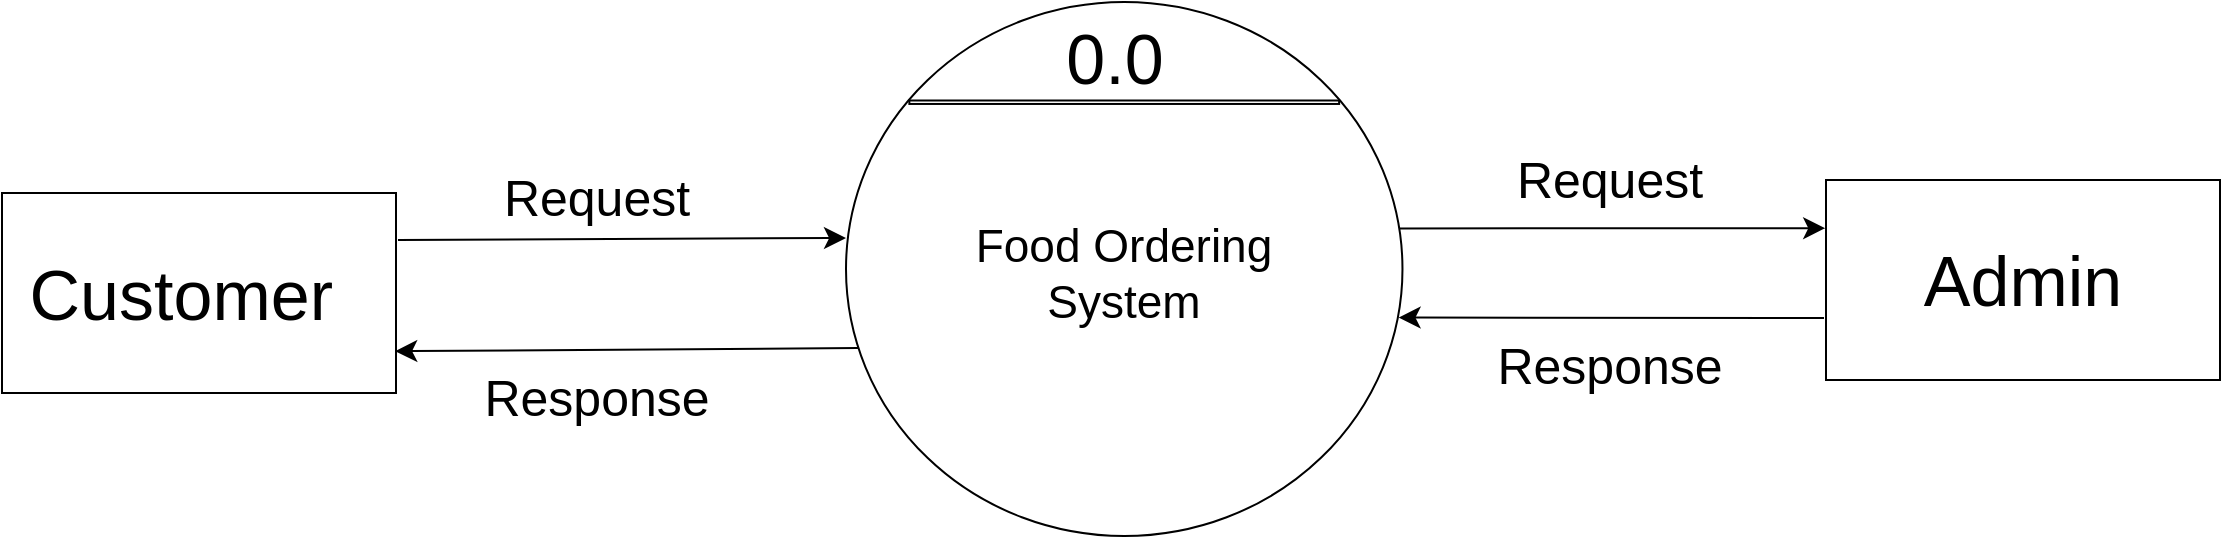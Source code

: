 <mxfile version="26.1.0" pages="4">
  <diagram name="Page-1" id="4lH0sb0-y4fAeOfiOMKw">
    <mxGraphModel dx="2608" dy="1526" grid="0" gridSize="10" guides="1" tooltips="1" connect="1" arrows="1" fold="1" page="0" pageScale="1" pageWidth="850" pageHeight="1100" math="0" shadow="0">
      <root>
        <mxCell id="0" />
        <mxCell id="1" parent="0" />
        <mxCell id="S6WLfI0_BtJINABV4nZy-11" value="" style="edgeStyle=none;orthogonalLoop=1;jettySize=auto;html=1;rounded=0;fontSize=12;startSize=8;endSize=8;curved=1;" parent="1" edge="1">
          <mxGeometry width="140" relative="1" as="geometry">
            <mxPoint x="-22" y="-105" as="sourcePoint" />
            <mxPoint x="202" y="-106" as="targetPoint" />
            <Array as="points" />
          </mxGeometry>
        </mxCell>
        <mxCell id="S6WLfI0_BtJINABV4nZy-12" value="" style="edgeStyle=none;orthogonalLoop=1;jettySize=auto;html=1;rounded=0;fontSize=12;startSize=8;endSize=8;curved=1;entryX=0.998;entryY=0.791;entryDx=0;entryDy=0;entryPerimeter=0;" parent="1" edge="1" target="S6WLfI0_BtJINABV4nZy-7">
          <mxGeometry width="140" relative="1" as="geometry">
            <mxPoint x="208" y="-51" as="sourcePoint" />
            <mxPoint x="-8" y="-49" as="targetPoint" />
            <Array as="points" />
          </mxGeometry>
        </mxCell>
        <mxCell id="S6WLfI0_BtJINABV4nZy-13" value="" style="edgeStyle=none;orthogonalLoop=1;jettySize=auto;html=1;rounded=0;fontSize=12;startSize=8;endSize=8;curved=1;entryX=0.993;entryY=0.591;entryDx=0;entryDy=0;entryPerimeter=0;" parent="1" edge="1" target="S6WLfI0_BtJINABV4nZy-2">
          <mxGeometry width="140" relative="1" as="geometry">
            <mxPoint x="691" y="-66" as="sourcePoint" />
            <mxPoint x="481" y="-66" as="targetPoint" />
            <Array as="points" />
          </mxGeometry>
        </mxCell>
        <mxCell id="S6WLfI0_BtJINABV4nZy-14" value="" style="edgeStyle=none;orthogonalLoop=1;jettySize=auto;html=1;rounded=0;fontSize=12;startSize=8;endSize=8;curved=1;exitX=0.995;exitY=0.424;exitDx=0;exitDy=0;exitPerimeter=0;entryX=-0.002;entryY=0.241;entryDx=0;entryDy=0;entryPerimeter=0;" parent="1" edge="1" target="S6WLfI0_BtJINABV4nZy-8" source="S6WLfI0_BtJINABV4nZy-2">
          <mxGeometry width="140" relative="1" as="geometry">
            <mxPoint x="495" y="-111" as="sourcePoint" />
            <mxPoint x="691" y="-111" as="targetPoint" />
            <Array as="points" />
          </mxGeometry>
        </mxCell>
        <mxCell id="S6WLfI0_BtJINABV4nZy-15" value="" style="group" parent="1" vertex="1" connectable="0">
          <mxGeometry x="692" y="-135" width="197" height="100" as="geometry" />
        </mxCell>
        <mxCell id="S6WLfI0_BtJINABV4nZy-8" value="" style="rounded=0;whiteSpace=wrap;html=1;" parent="S6WLfI0_BtJINABV4nZy-15" vertex="1">
          <mxGeometry width="197" height="100" as="geometry" />
        </mxCell>
        <mxCell id="S6WLfI0_BtJINABV4nZy-10" value="&lt;font style=&quot;font-size: 35px;&quot;&gt;Admin&lt;/font&gt;" style="text;strokeColor=none;fillColor=none;html=1;align=center;verticalAlign=middle;whiteSpace=wrap;rounded=0;fontSize=16;" parent="S6WLfI0_BtJINABV4nZy-15" vertex="1">
          <mxGeometry x="4.25" y="13.5" width="188.5" height="73" as="geometry" />
        </mxCell>
        <mxCell id="S6WLfI0_BtJINABV4nZy-16" value="" style="group" parent="1" vertex="1" connectable="0">
          <mxGeometry x="-220" y="-128.5" width="197" height="100" as="geometry" />
        </mxCell>
        <mxCell id="S6WLfI0_BtJINABV4nZy-7" value="" style="rounded=0;whiteSpace=wrap;html=1;" parent="S6WLfI0_BtJINABV4nZy-16" vertex="1">
          <mxGeometry width="197" height="100" as="geometry" />
        </mxCell>
        <mxCell id="S6WLfI0_BtJINABV4nZy-9" value="&lt;font style=&quot;font-size: 35px;&quot;&gt;Customer&amp;nbsp;&lt;/font&gt;" style="text;strokeColor=none;fillColor=none;html=1;align=center;verticalAlign=middle;whiteSpace=wrap;rounded=0;fontSize=16;" parent="S6WLfI0_BtJINABV4nZy-16" vertex="1">
          <mxGeometry y="13.5" width="188.5" height="73" as="geometry" />
        </mxCell>
        <mxCell id="S6WLfI0_BtJINABV4nZy-18" value="" style="group" parent="1" vertex="1" connectable="0">
          <mxGeometry x="202" y="-224" width="278.24" height="267" as="geometry" />
        </mxCell>
        <mxCell id="S6WLfI0_BtJINABV4nZy-2" value="" style="ellipse;whiteSpace=wrap;html=1;" parent="S6WLfI0_BtJINABV4nZy-18" vertex="1">
          <mxGeometry width="278.24" height="267" as="geometry" />
        </mxCell>
        <mxCell id="S6WLfI0_BtJINABV4nZy-3" value="" style="whiteSpace=wrap;html=1;" parent="S6WLfI0_BtJINABV4nZy-18" vertex="1">
          <mxGeometry x="31.677" y="49.252" width="214.887" height="1.728" as="geometry" />
        </mxCell>
        <mxCell id="S6WLfI0_BtJINABV4nZy-4" value="&lt;font style=&quot;font-size: 23px;&quot;&gt;Food Ordering System&lt;/font&gt;" style="text;strokeColor=none;fillColor=none;html=1;align=center;verticalAlign=middle;whiteSpace=wrap;rounded=0;fontSize=16;" parent="S6WLfI0_BtJINABV4nZy-18" vertex="1">
          <mxGeometry x="34.887" y="122.699" width="208.466" height="25.922" as="geometry" />
        </mxCell>
        <mxCell id="S6WLfI0_BtJINABV4nZy-17" value="&lt;font style=&quot;font-size: 35px;&quot;&gt;0.0&lt;/font&gt;" style="text;strokeColor=none;fillColor=none;html=1;align=center;verticalAlign=middle;whiteSpace=wrap;rounded=0;fontSize=16;" parent="S6WLfI0_BtJINABV4nZy-18" vertex="1">
          <mxGeometry x="108.728" y="14.602" width="51.367" height="25.922" as="geometry" />
        </mxCell>
        <mxCell id="S6WLfI0_BtJINABV4nZy-19" value="&lt;font style=&quot;font-size: 25px;&quot;&gt;Request&lt;/font&gt;" style="text;strokeColor=none;fillColor=none;html=1;align=center;verticalAlign=middle;whiteSpace=wrap;rounded=0;fontSize=23;" parent="1" vertex="1">
          <mxGeometry x="16" y="-141" width="123" height="30" as="geometry" />
        </mxCell>
        <mxCell id="S6WLfI0_BtJINABV4nZy-20" value="&lt;font style=&quot;font-size: 25px;&quot;&gt;Response&lt;/font&gt;" style="text;strokeColor=none;fillColor=none;html=1;align=center;verticalAlign=middle;whiteSpace=wrap;rounded=0;fontSize=23;" parent="1" vertex="1">
          <mxGeometry x="16" y="-45" width="123" height="37" as="geometry" />
        </mxCell>
        <mxCell id="S6WLfI0_BtJINABV4nZy-24" value="&lt;font style=&quot;font-size: 25px;&quot;&gt;Request&lt;/font&gt;" style="text;strokeColor=none;fillColor=none;html=1;align=center;verticalAlign=middle;whiteSpace=wrap;rounded=0;fontSize=23;" parent="1" vertex="1">
          <mxGeometry x="519" y="-153" width="130" height="35" as="geometry" />
        </mxCell>
        <mxCell id="S6WLfI0_BtJINABV4nZy-25" value="&lt;font style=&quot;font-size: 25px;&quot;&gt;Response&lt;/font&gt;" style="text;strokeColor=none;fillColor=none;html=1;align=center;verticalAlign=middle;whiteSpace=wrap;rounded=0;fontSize=23;" parent="1" vertex="1">
          <mxGeometry x="521" y="-65" width="126" height="46" as="geometry" />
        </mxCell>
      </root>
    </mxGraphModel>
  </diagram>
  <diagram name="Page-1" id="V54cxejcpAMaIsL6KxgL">
    <mxGraphModel dx="2453" dy="1251" grid="1" gridSize="10" guides="1" tooltips="1" connect="1" arrows="1" fold="1" page="1" pageScale="1" pageWidth="850" pageHeight="1100" math="0" shadow="0">
      <root>
        <mxCell id="0" />
        <mxCell id="1" parent="0" />
        <mxCell id="VSgS5F7AN9F9pFCRdqw3-1" value="&lt;font style=&quot;font-size: 20px;&quot;&gt;Customer&amp;nbsp;&lt;/font&gt;" style="rounded=0;whiteSpace=wrap;html=1;" parent="1" vertex="1">
          <mxGeometry x="20" y="60" width="270" height="70" as="geometry" />
        </mxCell>
        <mxCell id="VSgS5F7AN9F9pFCRdqw3-2" value="Show / Search&lt;div&gt;item&lt;/div&gt;" style="ellipse;whiteSpace=wrap;html=1;" parent="1" vertex="1">
          <mxGeometry x="410" y="40" width="125" height="125" as="geometry" />
        </mxCell>
        <mxCell id="VSgS5F7AN9F9pFCRdqw3-4" value="DISH_TABLE" style="html=1;dashed=0;whiteSpace=wrap;shape=partialRectangle;right=0;" parent="1" vertex="1">
          <mxGeometry x="730" y="70" width="150" height="60" as="geometry" />
        </mxCell>
        <mxCell id="VSgS5F7AN9F9pFCRdqw3-5" value="" style="endArrow=classic;html=1;rounded=0;fontSize=12;startSize=8;endSize=8;curved=1;exitX=1;exitY=0.286;exitDx=0;exitDy=0;exitPerimeter=0;entryX=0.036;entryY=0.294;entryDx=0;entryDy=0;entryPerimeter=0;" parent="1" edge="1" target="VSgS5F7AN9F9pFCRdqw3-2">
          <mxGeometry width="50" height="50" relative="1" as="geometry">
            <mxPoint x="290" y="77.02" as="sourcePoint" />
            <mxPoint x="408" y="77" as="targetPoint" />
          </mxGeometry>
        </mxCell>
        <mxCell id="VSgS5F7AN9F9pFCRdqw3-6" value="" style="endArrow=classic;html=1;rounded=0;fontSize=12;startSize=8;endSize=8;curved=1;exitX=0.97;exitY=0.322;exitDx=0;exitDy=0;exitPerimeter=0;entryX=0.002;entryY=0.177;entryDx=0;entryDy=0;entryPerimeter=0;" parent="1" edge="1" target="VSgS5F7AN9F9pFCRdqw3-4" source="VSgS5F7AN9F9pFCRdqw3-2">
          <mxGeometry width="50" height="50" relative="1" as="geometry">
            <mxPoint x="537" y="81" as="sourcePoint" />
            <mxPoint x="720" y="80" as="targetPoint" />
          </mxGeometry>
        </mxCell>
        <mxCell id="VSgS5F7AN9F9pFCRdqw3-8" value="" style="endArrow=classic;html=1;rounded=0;fontSize=12;startSize=8;endSize=8;curved=1;" parent="1" edge="1">
          <mxGeometry width="50" height="50" relative="1" as="geometry">
            <mxPoint x="410" y="115" as="sourcePoint" />
            <mxPoint x="290" y="115" as="targetPoint" />
          </mxGeometry>
        </mxCell>
        <mxCell id="VSgS5F7AN9F9pFCRdqw3-9" value="" style="endArrow=classic;html=1;rounded=0;fontSize=12;startSize=8;endSize=8;curved=1;entryX=0.994;entryY=0.607;entryDx=0;entryDy=0;entryPerimeter=0;exitX=0;exitY=0.766;exitDx=0;exitDy=0;exitPerimeter=0;" parent="1" edge="1" target="VSgS5F7AN9F9pFCRdqw3-2" source="VSgS5F7AN9F9pFCRdqw3-4">
          <mxGeometry width="50" height="50" relative="1" as="geometry">
            <mxPoint x="720" y="116" as="sourcePoint" />
            <mxPoint x="535" y="116" as="targetPoint" />
          </mxGeometry>
        </mxCell>
        <mxCell id="VSgS5F7AN9F9pFCRdqw3-10" value="&lt;font style=&quot;font-size: 11px;&quot;&gt;show item&lt;/font&gt;" style="text;strokeColor=none;align=center;fillColor=none;html=1;verticalAlign=middle;whiteSpace=wrap;rounded=0;fontSize=16;" parent="1" vertex="1">
          <mxGeometry x="324" y="60" width="60" height="17" as="geometry" />
        </mxCell>
        <mxCell id="VSgS5F7AN9F9pFCRdqw3-11" value="&lt;font&gt;check for show item&lt;/font&gt;" style="text;strokeColor=none;align=center;fillColor=none;html=1;verticalAlign=middle;whiteSpace=wrap;rounded=0;fontSize=11;" parent="1" vertex="1">
          <mxGeometry x="541" y="60" width="100" height="17" as="geometry" />
        </mxCell>
        <mxCell id="VSgS5F7AN9F9pFCRdqw3-12" value="&lt;font&gt;Response&amp;nbsp;&lt;/font&gt;" style="text;strokeColor=none;align=center;fillColor=none;html=1;verticalAlign=middle;whiteSpace=wrap;rounded=0;fontSize=11;" parent="1" vertex="1">
          <mxGeometry x="554.5" y="95.5" width="79" height="16" as="geometry" />
        </mxCell>
        <mxCell id="VSgS5F7AN9F9pFCRdqw3-14" value="&lt;font&gt;Response accept / reject&lt;/font&gt;" style="text;strokeColor=none;align=center;fillColor=none;html=1;verticalAlign=middle;whiteSpace=wrap;rounded=0;fontSize=11;spacing=3;" parent="1" vertex="1">
          <mxGeometry x="308" y="98.5" width="92" height="10" as="geometry" />
        </mxCell>
        <mxCell id="VSgS5F7AN9F9pFCRdqw3-15" value="register&amp;nbsp;" style="ellipse;whiteSpace=wrap;html=1;" parent="1" vertex="1">
          <mxGeometry x="410" y="220" width="125" height="125" as="geometry" />
        </mxCell>
        <mxCell id="VSgS5F7AN9F9pFCRdqw3-16" value="" style="endArrow=none;html=1;rounded=0;fontSize=12;startSize=8;endSize=8;curved=1;entryX=0.908;entryY=0.21;entryDx=0;entryDy=0;entryPerimeter=0;" parent="1" target="VSgS5F7AN9F9pFCRdqw3-15" edge="1">
          <mxGeometry width="50" height="50" relative="1" as="geometry">
            <mxPoint x="422" y="246" as="sourcePoint" />
            <mxPoint x="517.75" y="245.5" as="targetPoint" />
          </mxGeometry>
        </mxCell>
        <mxCell id="VSgS5F7AN9F9pFCRdqw3-17" value="1.0" style="text;strokeColor=none;align=center;fillColor=none;html=1;verticalAlign=middle;whiteSpace=wrap;rounded=0;fontSize=16;" parent="1" vertex="1">
          <mxGeometry x="440.5" y="218" width="60" height="30" as="geometry" />
        </mxCell>
        <mxCell id="VSgS5F7AN9F9pFCRdqw3-18" value="" style="endArrow=classic;html=1;rounded=0;fontSize=12;startSize=8;endSize=8;curved=1;entryX=0.03;entryY=0.316;entryDx=0;entryDy=0;entryPerimeter=0;" parent="1" edge="1" target="VSgS5F7AN9F9pFCRdqw3-15">
          <mxGeometry width="50" height="50" relative="1" as="geometry">
            <mxPoint x="280" y="260" as="sourcePoint" />
            <mxPoint x="404" y="260" as="targetPoint" />
          </mxGeometry>
        </mxCell>
        <mxCell id="VSgS5F7AN9F9pFCRdqw3-19" value="" style="endArrow=none;html=1;rounded=0;fontSize=12;startSize=8;endSize=8;curved=1;entryX=0.959;entryY=1.008;entryDx=0;entryDy=0;entryPerimeter=0;" parent="1" target="VSgS5F7AN9F9pFCRdqw3-1" edge="1">
          <mxGeometry width="50" height="50" relative="1" as="geometry">
            <mxPoint x="280" y="260" as="sourcePoint" />
            <mxPoint x="280" y="140" as="targetPoint" />
          </mxGeometry>
        </mxCell>
        <mxCell id="VSgS5F7AN9F9pFCRdqw3-20" value="USER_TABLE" style="html=1;dashed=0;whiteSpace=wrap;shape=partialRectangle;right=0;" parent="1" vertex="1">
          <mxGeometry x="730" y="285" width="150" height="95" as="geometry" />
        </mxCell>
        <mxCell id="VSgS5F7AN9F9pFCRdqw3-21" value="" style="endArrow=none;html=1;rounded=0;fontSize=12;startSize=8;endSize=8;curved=1;exitX=0.971;exitY=0.319;exitDx=0;exitDy=0;exitPerimeter=0;" parent="1" edge="1" source="VSgS5F7AN9F9pFCRdqw3-15">
          <mxGeometry width="50" height="50" relative="1" as="geometry">
            <mxPoint x="534.0" y="260" as="sourcePoint" />
            <mxPoint x="590.67" y="260" as="targetPoint" />
          </mxGeometry>
        </mxCell>
        <mxCell id="VSgS5F7AN9F9pFCRdqw3-22" value="" style="endArrow=classic;html=1;rounded=0;fontSize=12;startSize=8;endSize=8;curved=1;entryX=0;entryY=0.263;entryDx=0;entryDy=0;entryPerimeter=0;" parent="1" edge="1" target="VSgS5F7AN9F9pFCRdqw3-20">
          <mxGeometry width="50" height="50" relative="1" as="geometry">
            <mxPoint x="590" y="310" as="sourcePoint" />
            <mxPoint x="720" y="310" as="targetPoint" />
          </mxGeometry>
        </mxCell>
        <mxCell id="VSgS5F7AN9F9pFCRdqw3-25" value="" style="endArrow=none;html=1;rounded=0;fontSize=12;startSize=8;endSize=8;curved=1;" parent="1" edge="1">
          <mxGeometry width="50" height="50" relative="1" as="geometry">
            <mxPoint x="590" y="310" as="sourcePoint" />
            <mxPoint x="590" y="260" as="targetPoint" />
          </mxGeometry>
        </mxCell>
        <mxCell id="VSgS5F7AN9F9pFCRdqw3-26" value="" style="endArrow=none;html=1;rounded=0;fontSize=12;startSize=8;endSize=8;curved=1;entryX=0;entryY=0.474;entryDx=0;entryDy=0;entryPerimeter=0;" parent="1" edge="1" target="VSgS5F7AN9F9pFCRdqw3-20">
          <mxGeometry width="50" height="50" relative="1" as="geometry">
            <mxPoint x="570" y="331" as="sourcePoint" />
            <mxPoint x="720" y="330" as="targetPoint" />
          </mxGeometry>
        </mxCell>
        <mxCell id="VSgS5F7AN9F9pFCRdqw3-27" value="" style="endArrow=none;html=1;rounded=0;fontSize=12;startSize=8;endSize=8;curved=1;" parent="1" edge="1">
          <mxGeometry width="50" height="50" relative="1" as="geometry">
            <mxPoint x="570" y="332" as="sourcePoint" />
            <mxPoint x="570" y="290" as="targetPoint" />
          </mxGeometry>
        </mxCell>
        <mxCell id="VSgS5F7AN9F9pFCRdqw3-28" value="" style="endArrow=classic;html=1;rounded=0;fontSize=12;startSize=8;endSize=8;curved=1;entryX=0.997;entryY=0.561;entryDx=0;entryDy=0;entryPerimeter=0;" parent="1" edge="1" target="VSgS5F7AN9F9pFCRdqw3-15">
          <mxGeometry width="50" height="50" relative="1" as="geometry">
            <mxPoint x="570" y="290" as="sourcePoint" />
            <mxPoint x="537" y="290" as="targetPoint" />
          </mxGeometry>
        </mxCell>
        <mxCell id="VSgS5F7AN9F9pFCRdqw3-29" value="" style="endArrow=none;html=1;rounded=0;fontSize=12;startSize=8;endSize=8;curved=1;entryX=0;entryY=0.56;entryDx=0;entryDy=0;entryPerimeter=0;" parent="1" edge="1" target="VSgS5F7AN9F9pFCRdqw3-15">
          <mxGeometry width="50" height="50" relative="1" as="geometry">
            <mxPoint x="260" y="290" as="sourcePoint" />
            <mxPoint x="400" y="290" as="targetPoint" />
          </mxGeometry>
        </mxCell>
        <mxCell id="VSgS5F7AN9F9pFCRdqw3-30" value="" style="endArrow=classic;html=1;rounded=0;fontSize=12;startSize=8;endSize=8;curved=1;entryX=0.884;entryY=1.011;entryDx=0;entryDy=0;entryPerimeter=0;" parent="1" target="VSgS5F7AN9F9pFCRdqw3-1" edge="1">
          <mxGeometry width="50" height="50" relative="1" as="geometry">
            <mxPoint x="260" y="290" as="sourcePoint" />
            <mxPoint x="260" y="140" as="targetPoint" />
          </mxGeometry>
        </mxCell>
        <mxCell id="VSgS5F7AN9F9pFCRdqw3-34" value="Login" style="ellipse;whiteSpace=wrap;html=1;" parent="1" vertex="1">
          <mxGeometry x="410" y="402" width="125" height="125" as="geometry" />
        </mxCell>
        <mxCell id="VSgS5F7AN9F9pFCRdqw3-35" value="1.1" style="text;strokeColor=none;align=center;fillColor=none;html=1;verticalAlign=middle;whiteSpace=wrap;rounded=0;fontSize=16;" parent="1" vertex="1">
          <mxGeometry x="440.5" y="400" width="60" height="30" as="geometry" />
        </mxCell>
        <mxCell id="VSgS5F7AN9F9pFCRdqw3-36" value="" style="endArrow=none;html=1;rounded=0;fontSize=12;startSize=8;endSize=8;curved=1;entryX=0.908;entryY=0.21;entryDx=0;entryDy=0;entryPerimeter=0;" parent="1" target="VSgS5F7AN9F9pFCRdqw3-34" edge="1">
          <mxGeometry width="50" height="50" relative="1" as="geometry">
            <mxPoint x="422" y="428" as="sourcePoint" />
            <mxPoint x="517.75" y="427.5" as="targetPoint" />
          </mxGeometry>
        </mxCell>
        <mxCell id="VSgS5F7AN9F9pFCRdqw3-37" value="" style="endArrow=none;html=1;rounded=0;fontSize=12;startSize=8;endSize=8;curved=1;entryX=0.779;entryY=1.003;entryDx=0;entryDy=0;entryPerimeter=0;" parent="1" target="VSgS5F7AN9F9pFCRdqw3-1" edge="1">
          <mxGeometry width="50" height="50" relative="1" as="geometry">
            <mxPoint x="230" y="432" as="sourcePoint" />
            <mxPoint x="230" y="140" as="targetPoint" />
          </mxGeometry>
        </mxCell>
        <mxCell id="VSgS5F7AN9F9pFCRdqw3-38" value="" style="endArrow=classic;html=1;rounded=0;fontSize=12;startSize=8;endSize=8;curved=1;entryX=0.075;entryY=0.238;entryDx=0;entryDy=0;entryPerimeter=0;" parent="1" edge="1" target="VSgS5F7AN9F9pFCRdqw3-34">
          <mxGeometry width="50" height="50" relative="1" as="geometry">
            <mxPoint x="230" y="432" as="sourcePoint" />
            <mxPoint x="415" y="432" as="targetPoint" />
          </mxGeometry>
        </mxCell>
        <mxCell id="VSgS5F7AN9F9pFCRdqw3-41" value="" style="endArrow=none;html=1;rounded=0;fontSize=12;startSize=8;endSize=8;curved=1;exitX=0.922;exitY=0.231;exitDx=0;exitDy=0;exitPerimeter=0;" parent="1" edge="1" source="VSgS5F7AN9F9pFCRdqw3-34">
          <mxGeometry width="50" height="50" relative="1" as="geometry">
            <mxPoint x="528" y="431" as="sourcePoint" />
            <mxPoint x="607" y="431" as="targetPoint" />
          </mxGeometry>
        </mxCell>
        <mxCell id="VSgS5F7AN9F9pFCRdqw3-43" value="" style="endArrow=none;html=1;rounded=0;fontSize=12;startSize=8;endSize=8;curved=1;" parent="1" edge="1">
          <mxGeometry width="50" height="50" relative="1" as="geometry">
            <mxPoint x="607" y="431" as="sourcePoint" />
            <mxPoint x="607" y="350" as="targetPoint" />
          </mxGeometry>
        </mxCell>
        <mxCell id="VSgS5F7AN9F9pFCRdqw3-44" value="" style="endArrow=classic;html=1;rounded=0;fontSize=12;startSize=8;endSize=8;curved=1;entryX=0;entryY=0.684;entryDx=0;entryDy=0;entryPerimeter=0;" parent="1" target="VSgS5F7AN9F9pFCRdqw3-20" edge="1">
          <mxGeometry width="50" height="50" relative="1" as="geometry">
            <mxPoint x="607" y="350" as="sourcePoint" />
            <mxPoint x="656" y="350" as="targetPoint" />
          </mxGeometry>
        </mxCell>
        <mxCell id="VSgS5F7AN9F9pFCRdqw3-45" value="" style="endArrow=none;html=1;rounded=0;fontSize=12;startSize=8;endSize=8;curved=1;entryX=0;entryY=0.916;entryDx=0;entryDy=0;entryPerimeter=0;" parent="1" target="VSgS5F7AN9F9pFCRdqw3-20" edge="1">
          <mxGeometry width="50" height="50" relative="1" as="geometry">
            <mxPoint x="640" y="372" as="sourcePoint" />
            <mxPoint x="720" y="372" as="targetPoint" />
          </mxGeometry>
        </mxCell>
        <mxCell id="VSgS5F7AN9F9pFCRdqw3-46" value="" style="endArrow=classic;html=1;rounded=0;fontSize=12;startSize=8;endSize=8;curved=1;entryX=0.998;entryY=0.56;entryDx=0;entryDy=0;entryPerimeter=0;" parent="1" edge="1" target="VSgS5F7AN9F9pFCRdqw3-34">
          <mxGeometry width="50" height="50" relative="1" as="geometry">
            <mxPoint x="640" y="472" as="sourcePoint" />
            <mxPoint x="537" y="472" as="targetPoint" />
          </mxGeometry>
        </mxCell>
        <mxCell id="VSgS5F7AN9F9pFCRdqw3-47" value="" style="endArrow=none;html=1;rounded=0;fontSize=12;startSize=8;endSize=8;curved=1;" parent="1" edge="1">
          <mxGeometry width="50" height="50" relative="1" as="geometry">
            <mxPoint x="640" y="472" as="sourcePoint" />
            <mxPoint x="640" y="372" as="targetPoint" />
          </mxGeometry>
        </mxCell>
        <mxCell id="VSgS5F7AN9F9pFCRdqw3-49" value="" style="endArrow=none;html=1;rounded=0;fontSize=12;startSize=8;endSize=8;curved=1;entryX=0.004;entryY=0.597;entryDx=0;entryDy=0;entryPerimeter=0;" parent="1" edge="1" target="VSgS5F7AN9F9pFCRdqw3-34">
          <mxGeometry width="50" height="50" relative="1" as="geometry">
            <mxPoint x="200" y="477" as="sourcePoint" />
            <mxPoint x="406" y="477" as="targetPoint" />
          </mxGeometry>
        </mxCell>
        <mxCell id="VSgS5F7AN9F9pFCRdqw3-50" value="" style="endArrow=classic;html=1;rounded=0;fontSize=12;startSize=8;endSize=8;curved=1;entryX=0.667;entryY=1;entryDx=0;entryDy=0;entryPerimeter=0;" parent="1" target="VSgS5F7AN9F9pFCRdqw3-1" edge="1">
          <mxGeometry width="50" height="50" relative="1" as="geometry">
            <mxPoint x="200" y="478" as="sourcePoint" />
            <mxPoint x="200" y="140" as="targetPoint" />
          </mxGeometry>
        </mxCell>
        <mxCell id="VSgS5F7AN9F9pFCRdqw3-53" value="place order" style="ellipse;whiteSpace=wrap;html=1;" parent="1" vertex="1">
          <mxGeometry x="411" y="592" width="125" height="125" as="geometry" />
        </mxCell>
        <mxCell id="VSgS5F7AN9F9pFCRdqw3-54" value="" style="endArrow=none;html=1;rounded=0;fontSize=12;startSize=8;endSize=8;curved=1;entryX=0.908;entryY=0.21;entryDx=0;entryDy=0;entryPerimeter=0;" parent="1" target="VSgS5F7AN9F9pFCRdqw3-53" edge="1">
          <mxGeometry width="50" height="50" relative="1" as="geometry">
            <mxPoint x="423" y="618" as="sourcePoint" />
            <mxPoint x="518.75" y="617.5" as="targetPoint" />
          </mxGeometry>
        </mxCell>
        <mxCell id="VSgS5F7AN9F9pFCRdqw3-55" value="1.2" style="text;strokeColor=none;align=center;fillColor=none;html=1;verticalAlign=middle;whiteSpace=wrap;rounded=0;fontSize=16;" parent="1" vertex="1">
          <mxGeometry x="441.5" y="590" width="60" height="30" as="geometry" />
        </mxCell>
        <mxCell id="VSgS5F7AN9F9pFCRdqw3-56" value="" style="endArrow=classic;html=1;rounded=0;fontSize=12;startSize=8;endSize=8;curved=1;exitX=0.5;exitY=1;exitDx=0;exitDy=0;entryX=0.5;entryY=0;entryDx=0;entryDy=0;" parent="1" source="VSgS5F7AN9F9pFCRdqw3-2" target="VSgS5F7AN9F9pFCRdqw3-15" edge="1">
          <mxGeometry width="50" height="50" relative="1" as="geometry">
            <mxPoint x="480" y="180" as="sourcePoint" />
            <mxPoint x="620" y="150" as="targetPoint" />
          </mxGeometry>
        </mxCell>
        <mxCell id="VSgS5F7AN9F9pFCRdqw3-57" value="" style="endArrow=classic;html=1;rounded=0;fontSize=12;startSize=8;endSize=8;curved=1;entryX=0.5;entryY=0;entryDx=0;entryDy=0;" parent="1" target="VSgS5F7AN9F9pFCRdqw3-35" edge="1">
          <mxGeometry width="50" height="50" relative="1" as="geometry">
            <mxPoint x="471" y="345" as="sourcePoint" />
            <mxPoint x="471" y="395" as="targetPoint" />
          </mxGeometry>
        </mxCell>
        <mxCell id="VSgS5F7AN9F9pFCRdqw3-58" value="" style="endArrow=classic;html=1;rounded=0;fontSize=12;startSize=8;endSize=8;curved=1;exitX=0.5;exitY=1;exitDx=0;exitDy=0;entryX=0.52;entryY=0.052;entryDx=0;entryDy=0;entryPerimeter=0;" parent="1" source="VSgS5F7AN9F9pFCRdqw3-34" edge="1" target="VSgS5F7AN9F9pFCRdqw3-55">
          <mxGeometry width="50" height="50" relative="1" as="geometry">
            <mxPoint x="460" y="580" as="sourcePoint" />
            <mxPoint x="473" y="590" as="targetPoint" />
          </mxGeometry>
        </mxCell>
        <mxCell id="VSgS5F7AN9F9pFCRdqw3-59" value="ORDER_TABLE" style="html=1;dashed=0;whiteSpace=wrap;shape=partialRectangle;right=0;" parent="1" vertex="1">
          <mxGeometry x="730" y="680" width="150" height="95" as="geometry" />
        </mxCell>
        <mxCell id="VSgS5F7AN9F9pFCRdqw3-60" value="" style="endArrow=none;html=1;rounded=0;fontSize=12;startSize=8;endSize=8;curved=1;entryX=0.555;entryY=1.009;entryDx=0;entryDy=0;entryPerimeter=0;" parent="1" target="VSgS5F7AN9F9pFCRdqw3-1" edge="1">
          <mxGeometry width="50" height="50" relative="1" as="geometry">
            <mxPoint x="170" y="630" as="sourcePoint" />
            <mxPoint x="170" y="140" as="targetPoint" />
          </mxGeometry>
        </mxCell>
        <mxCell id="VSgS5F7AN9F9pFCRdqw3-61" value="" style="endArrow=classic;html=1;rounded=0;fontSize=12;startSize=8;endSize=8;curved=1;entryX=0.039;entryY=0.306;entryDx=0;entryDy=0;entryPerimeter=0;" parent="1" edge="1" target="VSgS5F7AN9F9pFCRdqw3-53">
          <mxGeometry width="50" height="50" relative="1" as="geometry">
            <mxPoint x="170" y="630" as="sourcePoint" />
            <mxPoint x="410" y="630" as="targetPoint" />
          </mxGeometry>
        </mxCell>
        <mxCell id="VSgS5F7AN9F9pFCRdqw3-63" value="" style="endArrow=none;html=1;rounded=0;fontSize=12;startSize=8;endSize=8;curved=1;exitX=0.959;exitY=0.295;exitDx=0;exitDy=0;exitPerimeter=0;" parent="1" edge="1" source="VSgS5F7AN9F9pFCRdqw3-53">
          <mxGeometry width="50" height="50" relative="1" as="geometry">
            <mxPoint x="535.995" y="628.875" as="sourcePoint" />
            <mxPoint x="620" y="629" as="targetPoint" />
          </mxGeometry>
        </mxCell>
        <mxCell id="VSgS5F7AN9F9pFCRdqw3-64" value="" style="endArrow=none;html=1;rounded=0;fontSize=12;startSize=8;endSize=8;curved=1;" parent="1" edge="1">
          <mxGeometry width="50" height="50" relative="1" as="geometry">
            <mxPoint x="620" y="690" as="sourcePoint" />
            <mxPoint x="620" y="630" as="targetPoint" />
          </mxGeometry>
        </mxCell>
        <mxCell id="VSgS5F7AN9F9pFCRdqw3-65" value="" style="endArrow=classic;html=1;rounded=0;fontSize=12;startSize=8;endSize=8;curved=1;entryX=0;entryY=0.105;entryDx=0;entryDy=0;entryPerimeter=0;" parent="1" target="VSgS5F7AN9F9pFCRdqw3-59" edge="1">
          <mxGeometry width="50" height="50" relative="1" as="geometry">
            <mxPoint x="620" y="690" as="sourcePoint" />
            <mxPoint x="670" y="640" as="targetPoint" />
          </mxGeometry>
        </mxCell>
        <mxCell id="VSgS5F7AN9F9pFCRdqw3-66" value="" style="endArrow=none;html=1;rounded=0;fontSize=12;startSize=8;endSize=8;curved=1;" parent="1" edge="1">
          <mxGeometry width="50" height="50" relative="1" as="geometry">
            <mxPoint x="590" y="716" as="sourcePoint" />
            <mxPoint x="730" y="716" as="targetPoint" />
          </mxGeometry>
        </mxCell>
        <mxCell id="VSgS5F7AN9F9pFCRdqw3-67" value="" style="endArrow=none;html=1;rounded=0;fontSize=12;startSize=8;endSize=8;curved=1;" parent="1" edge="1">
          <mxGeometry width="50" height="50" relative="1" as="geometry">
            <mxPoint x="591" y="717" as="sourcePoint" />
            <mxPoint x="591" y="660" as="targetPoint" />
          </mxGeometry>
        </mxCell>
        <mxCell id="VSgS5F7AN9F9pFCRdqw3-68" value="" style="endArrow=classic;html=1;rounded=0;fontSize=12;startSize=8;endSize=8;curved=1;entryX=0.999;entryY=0.544;entryDx=0;entryDy=0;entryPerimeter=0;" parent="1" edge="1" target="VSgS5F7AN9F9pFCRdqw3-53">
          <mxGeometry width="50" height="50" relative="1" as="geometry">
            <mxPoint x="591" y="660" as="sourcePoint" />
            <mxPoint x="538" y="660" as="targetPoint" />
          </mxGeometry>
        </mxCell>
        <mxCell id="VSgS5F7AN9F9pFCRdqw3-69" value="" style="endArrow=none;html=1;rounded=0;fontSize=12;startSize=8;endSize=8;curved=1;entryX=0.005;entryY=0.541;entryDx=0;entryDy=0;entryPerimeter=0;" parent="1" edge="1" target="VSgS5F7AN9F9pFCRdqw3-53">
          <mxGeometry width="50" height="50" relative="1" as="geometry">
            <mxPoint x="140" y="660" as="sourcePoint" />
            <mxPoint x="410" y="660" as="targetPoint" />
          </mxGeometry>
        </mxCell>
        <mxCell id="VSgS5F7AN9F9pFCRdqw3-70" value="" style="endArrow=classic;html=1;rounded=0;fontSize=12;startSize=8;endSize=8;curved=1;entryX=0.449;entryY=1.006;entryDx=0;entryDy=0;entryPerimeter=0;" parent="1" target="VSgS5F7AN9F9pFCRdqw3-1" edge="1">
          <mxGeometry width="50" height="50" relative="1" as="geometry">
            <mxPoint x="140" y="660" as="sourcePoint" />
            <mxPoint x="140" y="140" as="targetPoint" />
          </mxGeometry>
        </mxCell>
        <mxCell id="VSgS5F7AN9F9pFCRdqw3-71" value="Add to cart" style="ellipse;whiteSpace=wrap;html=1;" parent="1" vertex="1">
          <mxGeometry x="411" y="782" width="125" height="125" as="geometry" />
        </mxCell>
        <mxCell id="VSgS5F7AN9F9pFCRdqw3-72" value="1.3" style="text;strokeColor=none;align=center;fillColor=none;html=1;verticalAlign=middle;whiteSpace=wrap;rounded=0;fontSize=16;" parent="1" vertex="1">
          <mxGeometry x="441.5" y="780" width="60" height="30" as="geometry" />
        </mxCell>
        <mxCell id="VSgS5F7AN9F9pFCRdqw3-73" value="" style="endArrow=none;html=1;rounded=0;fontSize=12;startSize=8;endSize=8;curved=1;entryX=0.908;entryY=0.21;entryDx=0;entryDy=0;entryPerimeter=0;" parent="1" target="VSgS5F7AN9F9pFCRdqw3-71" edge="1">
          <mxGeometry width="50" height="50" relative="1" as="geometry">
            <mxPoint x="423" y="808" as="sourcePoint" />
            <mxPoint x="518.75" y="807.5" as="targetPoint" />
          </mxGeometry>
        </mxCell>
        <mxCell id="VSgS5F7AN9F9pFCRdqw3-74" value="" style="endArrow=classic;html=1;rounded=0;fontSize=12;startSize=8;endSize=8;curved=1;exitX=0.5;exitY=1;exitDx=0;exitDy=0;entryX=0.528;entryY=0.045;entryDx=0;entryDy=0;entryPerimeter=0;" parent="1" edge="1" target="VSgS5F7AN9F9pFCRdqw3-72">
          <mxGeometry width="50" height="50" relative="1" as="geometry">
            <mxPoint x="473.13" y="717" as="sourcePoint" />
            <mxPoint x="473.13" y="780" as="targetPoint" />
          </mxGeometry>
        </mxCell>
        <mxCell id="VSgS5F7AN9F9pFCRdqw3-75" value="" style="endArrow=none;html=1;rounded=0;fontSize=12;startSize=8;endSize=8;curved=1;entryX=0.333;entryY=1;entryDx=0;entryDy=0;entryPerimeter=0;" parent="1" target="VSgS5F7AN9F9pFCRdqw3-1" edge="1">
          <mxGeometry width="50" height="50" relative="1" as="geometry">
            <mxPoint x="110" y="810" as="sourcePoint" />
            <mxPoint x="109" y="140" as="targetPoint" />
          </mxGeometry>
        </mxCell>
        <mxCell id="VSgS5F7AN9F9pFCRdqw3-77" value="" style="endArrow=classic;html=1;rounded=0;fontSize=12;startSize=8;endSize=8;curved=1;entryX=0.082;entryY=0.222;entryDx=0;entryDy=0;entryPerimeter=0;" parent="1" target="VSgS5F7AN9F9pFCRdqw3-71" edge="1">
          <mxGeometry width="50" height="50" relative="1" as="geometry">
            <mxPoint x="110" y="810" as="sourcePoint" />
            <mxPoint x="160" y="760" as="targetPoint" />
          </mxGeometry>
        </mxCell>
        <mxCell id="VSgS5F7AN9F9pFCRdqw3-78" value="" style="endArrow=none;html=1;rounded=0;fontSize=12;startSize=8;endSize=8;curved=1;exitX=0.916;exitY=0.223;exitDx=0;exitDy=0;exitPerimeter=0;" parent="1" edge="1" source="VSgS5F7AN9F9pFCRdqw3-71">
          <mxGeometry width="50" height="50" relative="1" as="geometry">
            <mxPoint x="529" y="810" as="sourcePoint" />
            <mxPoint x="640" y="810" as="targetPoint" />
          </mxGeometry>
        </mxCell>
        <mxCell id="VSgS5F7AN9F9pFCRdqw3-79" value="" style="endArrow=none;html=1;rounded=0;fontSize=12;startSize=8;endSize=8;curved=1;" parent="1" edge="1">
          <mxGeometry width="50" height="50" relative="1" as="geometry">
            <mxPoint x="640" y="810" as="sourcePoint" />
            <mxPoint x="639.5" y="740" as="targetPoint" />
          </mxGeometry>
        </mxCell>
        <mxCell id="VSgS5F7AN9F9pFCRdqw3-80" value="" style="endArrow=classic;html=1;rounded=0;fontSize=12;startSize=8;endSize=8;curved=1;entryX=-0.003;entryY=0.631;entryDx=0;entryDy=0;entryPerimeter=0;" parent="1" edge="1" target="VSgS5F7AN9F9pFCRdqw3-59">
          <mxGeometry width="50" height="50" relative="1" as="geometry">
            <mxPoint x="639" y="740" as="sourcePoint" />
            <mxPoint x="726.9" y="739.565" as="targetPoint" />
          </mxGeometry>
        </mxCell>
        <mxCell id="VSgS5F7AN9F9pFCRdqw3-81" value="" style="endArrow=none;html=1;rounded=0;fontSize=12;startSize=8;endSize=8;curved=1;" parent="1" edge="1">
          <mxGeometry width="50" height="50" relative="1" as="geometry">
            <mxPoint x="680" y="760" as="sourcePoint" />
            <mxPoint x="730" y="760" as="targetPoint" />
          </mxGeometry>
        </mxCell>
        <mxCell id="VSgS5F7AN9F9pFCRdqw3-82" value="" style="endArrow=none;html=1;rounded=0;fontSize=12;startSize=8;endSize=8;curved=1;" parent="1" edge="1">
          <mxGeometry width="50" height="50" relative="1" as="geometry">
            <mxPoint x="680" y="850" as="sourcePoint" />
            <mxPoint x="680" y="760" as="targetPoint" />
          </mxGeometry>
        </mxCell>
        <mxCell id="VSgS5F7AN9F9pFCRdqw3-83" value="" style="endArrow=classic;html=1;rounded=0;fontSize=12;startSize=8;endSize=8;curved=1;entryX=0.997;entryY=0.545;entryDx=0;entryDy=0;entryPerimeter=0;" parent="1" edge="1" target="VSgS5F7AN9F9pFCRdqw3-71">
          <mxGeometry width="50" height="50" relative="1" as="geometry">
            <mxPoint x="680" y="850" as="sourcePoint" />
            <mxPoint x="540" y="850" as="targetPoint" />
          </mxGeometry>
        </mxCell>
        <mxCell id="VSgS5F7AN9F9pFCRdqw3-84" value="" style="endArrow=none;html=1;rounded=0;fontSize=12;startSize=8;endSize=8;curved=1;entryX=0.005;entryY=0.575;entryDx=0;entryDy=0;entryPerimeter=0;" parent="1" edge="1" target="VSgS5F7AN9F9pFCRdqw3-71">
          <mxGeometry width="50" height="50" relative="1" as="geometry">
            <mxPoint x="73" y="854" as="sourcePoint" />
            <mxPoint x="410" y="854" as="targetPoint" />
          </mxGeometry>
        </mxCell>
        <mxCell id="VSgS5F7AN9F9pFCRdqw3-85" value="" style="endArrow=classic;html=1;rounded=0;fontSize=12;startSize=8;endSize=8;curved=1;entryX=0.201;entryY=1.007;entryDx=0;entryDy=0;entryPerimeter=0;" parent="1" target="VSgS5F7AN9F9pFCRdqw3-1" edge="1">
          <mxGeometry width="50" height="50" relative="1" as="geometry">
            <mxPoint x="73" y="854" as="sourcePoint" />
            <mxPoint x="73" y="140" as="targetPoint" />
          </mxGeometry>
        </mxCell>
        <mxCell id="VSgS5F7AN9F9pFCRdqw3-89" value="" style="endArrow=classic;html=1;rounded=0;fontSize=12;startSize=8;endSize=8;curved=1;exitX=0.5;exitY=1;exitDx=0;exitDy=0;entryX=0.526;entryY=0.068;entryDx=0;entryDy=0;entryPerimeter=0;" parent="1" source="VSgS5F7AN9F9pFCRdqw3-71" edge="1" target="VSgS5F7AN9F9pFCRdqw3-92">
          <mxGeometry width="50" height="50" relative="1" as="geometry">
            <mxPoint x="480" y="910" as="sourcePoint" />
            <mxPoint x="473.5" y="990" as="targetPoint" />
          </mxGeometry>
        </mxCell>
        <mxCell id="VSgS5F7AN9F9pFCRdqw3-90" value="Payment&amp;nbsp;" style="ellipse;whiteSpace=wrap;html=1;" parent="1" vertex="1">
          <mxGeometry x="411" y="992" width="125" height="125" as="geometry" />
        </mxCell>
        <mxCell id="VSgS5F7AN9F9pFCRdqw3-91" value="" style="endArrow=none;html=1;rounded=0;fontSize=12;startSize=8;endSize=8;curved=1;entryX=0.908;entryY=0.21;entryDx=0;entryDy=0;entryPerimeter=0;" parent="1" target="VSgS5F7AN9F9pFCRdqw3-90" edge="1">
          <mxGeometry width="50" height="50" relative="1" as="geometry">
            <mxPoint x="423" y="1018" as="sourcePoint" />
            <mxPoint x="518.75" y="1017.5" as="targetPoint" />
          </mxGeometry>
        </mxCell>
        <mxCell id="VSgS5F7AN9F9pFCRdqw3-92" value="1.4" style="text;strokeColor=none;align=center;fillColor=none;html=1;verticalAlign=middle;whiteSpace=wrap;rounded=0;fontSize=16;" parent="1" vertex="1">
          <mxGeometry x="441.5" y="990" width="60" height="30" as="geometry" />
        </mxCell>
        <mxCell id="VSgS5F7AN9F9pFCRdqw3-93" value="ORDER_TABLE" style="html=1;dashed=0;whiteSpace=wrap;shape=partialRectangle;right=0;" parent="1" vertex="1">
          <mxGeometry x="730" y="1007" width="150" height="95" as="geometry" />
        </mxCell>
        <mxCell id="VSgS5F7AN9F9pFCRdqw3-97" value="" style="endArrow=none;html=1;rounded=0;fontSize=12;startSize=8;endSize=8;curved=1;entryX=0.116;entryY=1.003;entryDx=0;entryDy=0;entryPerimeter=0;" parent="1" target="VSgS5F7AN9F9pFCRdqw3-1" edge="1">
          <mxGeometry width="50" height="50" relative="1" as="geometry">
            <mxPoint x="50" y="1030" as="sourcePoint" />
            <mxPoint x="50" y="140" as="targetPoint" />
          </mxGeometry>
        </mxCell>
        <mxCell id="VSgS5F7AN9F9pFCRdqw3-98" value="" style="endArrow=classic;html=1;rounded=0;fontSize=12;startSize=8;endSize=8;curved=1;entryX=0.036;entryY=0.293;entryDx=0;entryDy=0;entryPerimeter=0;" parent="1" edge="1" target="VSgS5F7AN9F9pFCRdqw3-90">
          <mxGeometry width="50" height="50" relative="1" as="geometry">
            <mxPoint x="50" y="1030" as="sourcePoint" />
            <mxPoint x="400" y="1030" as="targetPoint" />
          </mxGeometry>
        </mxCell>
        <mxCell id="VSgS5F7AN9F9pFCRdqw3-99" value="" style="endArrow=classic;html=1;rounded=0;fontSize=12;startSize=8;endSize=8;curved=1;exitX=0.963;exitY=0.304;exitDx=0;exitDy=0;exitPerimeter=0;entryX=-0.003;entryY=0.244;entryDx=0;entryDy=0;entryPerimeter=0;" parent="1" edge="1" target="VSgS5F7AN9F9pFCRdqw3-93" source="VSgS5F7AN9F9pFCRdqw3-90">
          <mxGeometry width="50" height="50" relative="1" as="geometry">
            <mxPoint x="538" y="1030" as="sourcePoint" />
            <mxPoint x="719" y="1030" as="targetPoint" />
          </mxGeometry>
        </mxCell>
        <mxCell id="VSgS5F7AN9F9pFCRdqw3-101" value="" style="endArrow=classic;html=1;rounded=0;fontSize=12;startSize=8;endSize=8;curved=1;entryX=0.96;entryY=0.709;entryDx=0;entryDy=0;entryPerimeter=0;exitX=0;exitY=0.768;exitDx=0;exitDy=0;exitPerimeter=0;" parent="1" edge="1" target="VSgS5F7AN9F9pFCRdqw3-90" source="VSgS5F7AN9F9pFCRdqw3-93">
          <mxGeometry width="50" height="50" relative="1" as="geometry">
            <mxPoint x="720" y="1080" as="sourcePoint" />
            <mxPoint x="534" y="1080" as="targetPoint" />
          </mxGeometry>
        </mxCell>
        <mxCell id="VSgS5F7AN9F9pFCRdqw3-102" value="" style="endArrow=none;html=1;rounded=0;fontSize=12;startSize=8;endSize=8;curved=1;entryX=0.035;entryY=0.695;entryDx=0;entryDy=0;entryPerimeter=0;" parent="1" edge="1" target="VSgS5F7AN9F9pFCRdqw3-90">
          <mxGeometry width="50" height="50" relative="1" as="geometry">
            <mxPoint x="30" y="1080" as="sourcePoint" />
            <mxPoint x="404" y="1080" as="targetPoint" />
          </mxGeometry>
        </mxCell>
        <mxCell id="VSgS5F7AN9F9pFCRdqw3-104" value="" style="endArrow=classic;html=1;rounded=0;fontSize=12;startSize=8;endSize=8;curved=1;" parent="1" edge="1">
          <mxGeometry width="50" height="50" relative="1" as="geometry">
            <mxPoint x="30" y="1079.5" as="sourcePoint" />
            <mxPoint x="30" y="130" as="targetPoint" />
          </mxGeometry>
        </mxCell>
        <mxCell id="VSgS5F7AN9F9pFCRdqw3-105" value="&lt;font&gt;Request for Registration&amp;nbsp;&lt;/font&gt;" style="text;strokeColor=none;align=center;fillColor=none;html=1;verticalAlign=middle;whiteSpace=wrap;rounded=0;fontSize=11;" parent="1" vertex="1">
          <mxGeometry x="283" y="236" width="128.63" height="16" as="geometry" />
        </mxCell>
        <mxCell id="VSgS5F7AN9F9pFCRdqw3-106" value="&lt;font&gt;Check for Registration&amp;nbsp;&lt;/font&gt;" style="text;strokeColor=none;align=center;fillColor=none;html=1;verticalAlign=middle;whiteSpace=wrap;rounded=0;fontSize=11;" parent="1" vertex="1">
          <mxGeometry x="598.5" y="280" width="120" height="20" as="geometry" />
        </mxCell>
        <mxCell id="VSgS5F7AN9F9pFCRdqw3-107" value="&lt;font&gt;Response&amp;nbsp;&lt;/font&gt;" style="text;strokeColor=none;align=center;fillColor=none;html=1;verticalAlign=middle;whiteSpace=wrap;rounded=0;fontSize=11;" parent="1" vertex="1">
          <mxGeometry x="627" y="312" width="63" height="18" as="geometry" />
        </mxCell>
        <mxCell id="VSgS5F7AN9F9pFCRdqw3-108" value="&lt;font&gt;Response accept / reject&lt;/font&gt;" style="text;strokeColor=none;align=center;fillColor=none;html=1;verticalAlign=middle;whiteSpace=wrap;rounded=0;fontSize=11;spacing=3;" parent="1" vertex="1">
          <mxGeometry x="271" y="274" width="134" height="10" as="geometry" />
        </mxCell>
        <mxCell id="VSgS5F7AN9F9pFCRdqw3-109" value="&lt;font&gt;Request for login&lt;/font&gt;" style="text;strokeColor=none;align=center;fillColor=none;html=1;verticalAlign=middle;whiteSpace=wrap;rounded=0;fontSize=11;" parent="1" vertex="1">
          <mxGeometry x="280" y="409" width="99.25" height="16" as="geometry" />
        </mxCell>
        <mxCell id="VSgS5F7AN9F9pFCRdqw3-111" value="&lt;font&gt;Check for login&lt;/font&gt;" style="text;strokeColor=none;align=center;fillColor=none;html=1;verticalAlign=middle;whiteSpace=wrap;rounded=0;fontSize=11;" parent="1" vertex="1">
          <mxGeometry x="529" y="404" width="73.5" height="18" as="geometry" />
        </mxCell>
        <mxCell id="VSgS5F7AN9F9pFCRdqw3-113" value="&lt;font&gt;Response&amp;nbsp;&lt;/font&gt;" style="text;strokeColor=none;align=center;fillColor=none;html=1;verticalAlign=middle;whiteSpace=wrap;rounded=0;fontSize=11;" parent="1" vertex="1">
          <mxGeometry x="543.5" y="451" width="63" height="18" as="geometry" />
        </mxCell>
        <mxCell id="VSgS5F7AN9F9pFCRdqw3-114" value="&lt;font&gt;Response accept / reject&lt;/font&gt;" style="text;strokeColor=none;align=center;fillColor=none;html=1;verticalAlign=middle;whiteSpace=wrap;rounded=0;fontSize=11;spacing=3;" parent="1" vertex="1">
          <mxGeometry x="249.25" y="459.5" width="138" height="10" as="geometry" />
        </mxCell>
        <mxCell id="VSgS5F7AN9F9pFCRdqw3-115" value="&lt;font&gt;Request for food order&lt;/font&gt;" style="text;strokeColor=none;align=center;fillColor=none;html=1;verticalAlign=middle;whiteSpace=wrap;rounded=0;fontSize=11;" parent="1" vertex="1">
          <mxGeometry x="249.25" y="610" width="130" height="16" as="geometry" />
        </mxCell>
        <mxCell id="VSgS5F7AN9F9pFCRdqw3-116" value="&lt;font style=&quot;font-size: 11px;&quot;&gt;Check for food order details&lt;/font&gt;" style="text;strokeColor=none;align=center;fillColor=none;html=1;verticalAlign=middle;whiteSpace=wrap;rounded=0;fontSize=16;" parent="1" vertex="1">
          <mxGeometry x="610" y="660" width="130" height="20" as="geometry" />
        </mxCell>
        <mxCell id="VSgS5F7AN9F9pFCRdqw3-117" value="&lt;font style=&quot;font-size: 11px;&quot;&gt;Response&amp;nbsp;&lt;/font&gt;" style="text;strokeColor=none;align=center;fillColor=none;html=1;verticalAlign=middle;whiteSpace=wrap;rounded=0;fontSize=16;" parent="1" vertex="1">
          <mxGeometry x="640" y="696" width="63" height="18" as="geometry" />
        </mxCell>
        <mxCell id="VSgS5F7AN9F9pFCRdqw3-118" value="&lt;font&gt;Request for add to cart&lt;/font&gt;" style="text;strokeColor=none;align=center;fillColor=none;html=1;verticalAlign=middle;whiteSpace=wrap;rounded=0;fontSize=11;" parent="1" vertex="1">
          <mxGeometry x="240" y="787" width="130" height="16" as="geometry" />
        </mxCell>
        <mxCell id="VSgS5F7AN9F9pFCRdqw3-119" value="&lt;font style=&quot;font-size: 11px;&quot;&gt;Check for cart&lt;/font&gt;" style="text;strokeColor=none;align=center;fillColor=none;html=1;verticalAlign=middle;whiteSpace=wrap;rounded=0;fontSize=16;" parent="1" vertex="1">
          <mxGeometry x="525.5" y="786" width="109" height="20" as="geometry" />
        </mxCell>
        <mxCell id="VSgS5F7AN9F9pFCRdqw3-120" value="&lt;font style=&quot;font-size: 11px;&quot;&gt;Response&amp;nbsp;&lt;/font&gt;" style="text;strokeColor=none;align=center;fillColor=none;html=1;verticalAlign=middle;whiteSpace=wrap;rounded=0;fontSize=16;" parent="1" vertex="1">
          <mxGeometry x="564" y="830" width="63" height="18" as="geometry" />
        </mxCell>
        <mxCell id="VSgS5F7AN9F9pFCRdqw3-123" value="&lt;font&gt;Response accept / reject&lt;/font&gt;" style="text;strokeColor=none;align=center;fillColor=none;html=1;verticalAlign=middle;whiteSpace=wrap;rounded=0;fontSize=11;spacing=3;" parent="1" vertex="1">
          <mxGeometry x="245.25" y="646" width="138" height="10" as="geometry" />
        </mxCell>
        <mxCell id="VSgS5F7AN9F9pFCRdqw3-124" value="&lt;font&gt;Response accept / reject&lt;/font&gt;" style="text;strokeColor=none;align=center;fillColor=none;html=1;verticalAlign=middle;whiteSpace=wrap;rounded=0;fontSize=11;spacing=3;" parent="1" vertex="1">
          <mxGeometry x="236.25" y="839" width="138" height="10" as="geometry" />
        </mxCell>
        <mxCell id="VSgS5F7AN9F9pFCRdqw3-125" value="&lt;font&gt;Request for payment&lt;/font&gt;" style="text;strokeColor=none;align=center;fillColor=none;html=1;verticalAlign=middle;whiteSpace=wrap;rounded=0;fontSize=11;" parent="1" vertex="1">
          <mxGeometry x="220" y="1009" width="130" height="16" as="geometry" />
        </mxCell>
        <mxCell id="VSgS5F7AN9F9pFCRdqw3-126" value="&lt;font style=&quot;font-size: 11px;&quot;&gt;Check for payment&lt;/font&gt;" style="text;strokeColor=none;align=center;fillColor=none;html=1;verticalAlign=middle;whiteSpace=wrap;rounded=0;fontSize=16;" parent="1" vertex="1">
          <mxGeometry x="554.5" y="1005" width="109" height="20" as="geometry" />
        </mxCell>
        <mxCell id="VSgS5F7AN9F9pFCRdqw3-127" value="&lt;font&gt;Response accept / reject&lt;/font&gt;" style="text;strokeColor=none;align=center;fillColor=none;html=1;verticalAlign=middle;whiteSpace=wrap;rounded=0;fontSize=11;spacing=3;" parent="1" vertex="1">
          <mxGeometry x="216" y="1066" width="138" height="10" as="geometry" />
        </mxCell>
        <mxCell id="VSgS5F7AN9F9pFCRdqw3-128" value="&lt;font style=&quot;font-size: 11px;&quot;&gt;Response&amp;nbsp;&lt;/font&gt;" style="text;strokeColor=none;align=center;fillColor=none;html=1;verticalAlign=middle;whiteSpace=wrap;rounded=0;fontSize=16;" parent="1" vertex="1">
          <mxGeometry x="584" y="1059" width="63" height="18" as="geometry" />
        </mxCell>
      </root>
    </mxGraphModel>
  </diagram>
  <diagram name="Page-2" id="jOPxdhTnDOI63WExnWeq">
    <mxGraphModel dx="1840" dy="2038" grid="1" gridSize="10" guides="1" tooltips="1" connect="1" arrows="1" fold="1" page="1" pageScale="1" pageWidth="850" pageHeight="1100" math="0" shadow="0">
      <root>
        <mxCell id="0" />
        <mxCell id="1" parent="0" />
        <mxCell id="3TbSqOOEeaeC1xooJYjK-1" value="&lt;span style=&quot;font-size: 30px;&quot;&gt;ADIMN&lt;/span&gt;" style="rounded=0;whiteSpace=wrap;html=1;" parent="1" vertex="1">
          <mxGeometry x="421" y="-950" width="250" height="70" as="geometry" />
        </mxCell>
        <mxCell id="3TbSqOOEeaeC1xooJYjK-2" value="" style="endArrow=classic;html=1;rounded=0;exitX=1.003;exitY=0.173;exitDx=0;exitDy=0;exitPerimeter=0;" parent="1" edge="1" source="3TbSqOOEeaeC1xooJYjK-1">
          <mxGeometry width="50" height="50" relative="1" as="geometry">
            <mxPoint x="678" y="-938" as="sourcePoint" />
            <mxPoint x="797" y="-938" as="targetPoint" />
          </mxGeometry>
        </mxCell>
        <mxCell id="3TbSqOOEeaeC1xooJYjK-3" value="" style="endArrow=classic;html=1;rounded=0;entryX=1.002;entryY=0.858;entryDx=0;entryDy=0;entryPerimeter=0;" parent="1" edge="1" target="3TbSqOOEeaeC1xooJYjK-1">
          <mxGeometry width="50" height="50" relative="1" as="geometry">
            <mxPoint x="800" y="-890" as="sourcePoint" />
            <mxPoint x="681" y="-890" as="targetPoint" />
          </mxGeometry>
        </mxCell>
        <mxCell id="3TbSqOOEeaeC1xooJYjK-4" value="" style="endArrow=classic;html=1;rounded=0;entryX=-0.004;entryY=0.178;entryDx=0;entryDy=0;entryPerimeter=0;" parent="1" edge="1" target="3TbSqOOEeaeC1xooJYjK-105">
          <mxGeometry width="50" height="50" relative="1" as="geometry">
            <mxPoint x="920" y="-741" as="sourcePoint" />
            <mxPoint x="1098" y="-741" as="targetPoint" />
          </mxGeometry>
        </mxCell>
        <mxCell id="3TbSqOOEeaeC1xooJYjK-5" value="" style="endArrow=classic;html=1;rounded=0;exitX=0;exitY=0.86;exitDx=0;exitDy=0;exitPerimeter=0;" parent="1" edge="1" source="3TbSqOOEeaeC1xooJYjK-105">
          <mxGeometry width="50" height="50" relative="1" as="geometry">
            <mxPoint x="1102.968" y="-700.28" as="sourcePoint" />
            <mxPoint x="923" y="-700" as="targetPoint" />
          </mxGeometry>
        </mxCell>
        <mxCell id="3TbSqOOEeaeC1xooJYjK-7" value="Check dish details" style="text;strokeColor=none;align=center;fillColor=none;html=1;verticalAlign=middle;whiteSpace=wrap;rounded=0;" parent="1" vertex="1">
          <mxGeometry x="951.5" y="-764" width="116.5" height="25" as="geometry" />
        </mxCell>
        <mxCell id="3TbSqOOEeaeC1xooJYjK-8" value="Response accept/reject" style="text;strokeColor=none;align=center;fillColor=none;html=1;verticalAlign=middle;whiteSpace=wrap;rounded=0;" parent="1" vertex="1">
          <mxGeometry x="682.24" y="-915" width="102.25" height="20" as="geometry" />
        </mxCell>
        <mxCell id="3TbSqOOEeaeC1xooJYjK-9" value="Response" style="text;strokeColor=none;align=center;fillColor=none;html=1;verticalAlign=middle;whiteSpace=wrap;rounded=0;" parent="1" vertex="1">
          <mxGeometry x="974.5" y="-721.5" width="70" height="22.5" as="geometry" />
        </mxCell>
        <mxCell id="3TbSqOOEeaeC1xooJYjK-27" value="1" style="group" parent="1" vertex="1" connectable="0">
          <mxGeometry x="793" y="-980" width="130" height="130" as="geometry" />
        </mxCell>
        <mxCell id="3TbSqOOEeaeC1xooJYjK-28" value="" style="ellipse;whiteSpace=wrap;html=1;aspect=fixed;" parent="3TbSqOOEeaeC1xooJYjK-27" vertex="1">
          <mxGeometry width="130" height="130" as="geometry" />
        </mxCell>
        <mxCell id="3TbSqOOEeaeC1xooJYjK-29" value="&lt;font style=&quot;font-size: 15px;&quot;&gt;Login&lt;/font&gt;" style="text;strokeColor=none;align=center;fillColor=none;html=1;verticalAlign=middle;whiteSpace=wrap;rounded=0;" parent="3TbSqOOEeaeC1xooJYjK-27" vertex="1">
          <mxGeometry x="12.5" y="51.25" width="105" height="27.5" as="geometry" />
        </mxCell>
        <mxCell id="3TbSqOOEeaeC1xooJYjK-30" value="" style="endArrow=none;html=1;rounded=0;exitX=0.082;exitY=0.237;exitDx=0;exitDy=0;exitPerimeter=0;entryX=0.906;entryY=0.23;entryDx=0;entryDy=0;entryPerimeter=0;" parent="3TbSqOOEeaeC1xooJYjK-27" source="3TbSqOOEeaeC1xooJYjK-28" target="3TbSqOOEeaeC1xooJYjK-28" edge="1">
          <mxGeometry width="50" height="50" relative="1" as="geometry">
            <mxPoint x="35" y="30" as="sourcePoint" />
            <mxPoint x="95" y="30" as="targetPoint" />
          </mxGeometry>
        </mxCell>
        <mxCell id="3TbSqOOEeaeC1xooJYjK-31" value="&lt;font style=&quot;font-size: 17px;&quot;&gt;3.0&lt;/font&gt;" style="text;strokeColor=none;align=center;fillColor=none;html=1;verticalAlign=middle;whiteSpace=wrap;rounded=0;" parent="3TbSqOOEeaeC1xooJYjK-27" vertex="1">
          <mxGeometry x="34" y="7" width="57.5" height="20" as="geometry" />
        </mxCell>
        <mxCell id="3TbSqOOEeaeC1xooJYjK-37" value="" style="group" parent="1" vertex="1" connectable="0">
          <mxGeometry x="795" y="-615" width="130" height="130" as="geometry" />
        </mxCell>
        <mxCell id="3TbSqOOEeaeC1xooJYjK-38" value="" style="ellipse;whiteSpace=wrap;html=1;aspect=fixed;" parent="3TbSqOOEeaeC1xooJYjK-37" vertex="1">
          <mxGeometry width="130" height="130" as="geometry" />
        </mxCell>
        <mxCell id="3TbSqOOEeaeC1xooJYjK-39" value="&lt;span style=&quot;font-size: 15px;&quot;&gt;View order&lt;/span&gt;" style="text;strokeColor=none;align=center;fillColor=none;html=1;verticalAlign=middle;whiteSpace=wrap;rounded=0;" parent="3TbSqOOEeaeC1xooJYjK-37" vertex="1">
          <mxGeometry x="12.5" y="51.25" width="105" height="27.5" as="geometry" />
        </mxCell>
        <mxCell id="3TbSqOOEeaeC1xooJYjK-40" value="" style="endArrow=none;html=1;rounded=0;exitX=0.082;exitY=0.237;exitDx=0;exitDy=0;exitPerimeter=0;entryX=0.906;entryY=0.23;entryDx=0;entryDy=0;entryPerimeter=0;" parent="3TbSqOOEeaeC1xooJYjK-37" source="3TbSqOOEeaeC1xooJYjK-38" target="3TbSqOOEeaeC1xooJYjK-38" edge="1">
          <mxGeometry width="50" height="50" relative="1" as="geometry">
            <mxPoint x="35" y="30" as="sourcePoint" />
            <mxPoint x="95" y="30" as="targetPoint" />
          </mxGeometry>
        </mxCell>
        <mxCell id="3TbSqOOEeaeC1xooJYjK-41" value="&lt;font style=&quot;font-size: 17px;&quot;&gt;3.2&lt;/font&gt;" style="text;strokeColor=none;align=center;fillColor=none;html=1;verticalAlign=middle;whiteSpace=wrap;rounded=0;" parent="3TbSqOOEeaeC1xooJYjK-37" vertex="1">
          <mxGeometry x="34" y="7" width="57.5" height="20" as="geometry" />
        </mxCell>
        <mxCell id="3TbSqOOEeaeC1xooJYjK-42" value="" style="group" parent="1" vertex="1" connectable="0">
          <mxGeometry x="798" y="-443" width="130" height="130" as="geometry" />
        </mxCell>
        <mxCell id="3TbSqOOEeaeC1xooJYjK-43" value="" style="ellipse;whiteSpace=wrap;html=1;aspect=fixed;" parent="3TbSqOOEeaeC1xooJYjK-42" vertex="1">
          <mxGeometry width="130" height="130" as="geometry" />
        </mxCell>
        <mxCell id="3TbSqOOEeaeC1xooJYjK-44" value="&lt;font style=&quot;font-size: 15px;&quot;&gt;View payment&lt;/font&gt;" style="text;strokeColor=none;align=center;fillColor=none;html=1;verticalAlign=middle;whiteSpace=wrap;rounded=0;" parent="3TbSqOOEeaeC1xooJYjK-42" vertex="1">
          <mxGeometry x="12.5" y="51.25" width="105" height="27.5" as="geometry" />
        </mxCell>
        <mxCell id="3TbSqOOEeaeC1xooJYjK-45" value="" style="endArrow=none;html=1;rounded=0;exitX=0.082;exitY=0.237;exitDx=0;exitDy=0;exitPerimeter=0;entryX=0.906;entryY=0.23;entryDx=0;entryDy=0;entryPerimeter=0;" parent="3TbSqOOEeaeC1xooJYjK-42" source="3TbSqOOEeaeC1xooJYjK-43" target="3TbSqOOEeaeC1xooJYjK-43" edge="1">
          <mxGeometry width="50" height="50" relative="1" as="geometry">
            <mxPoint x="35" y="30" as="sourcePoint" />
            <mxPoint x="95" y="30" as="targetPoint" />
          </mxGeometry>
        </mxCell>
        <mxCell id="3TbSqOOEeaeC1xooJYjK-46" value="&lt;font style=&quot;font-size: 17px;&quot;&gt;3.3&lt;/font&gt;" style="text;strokeColor=none;align=center;fillColor=none;html=1;verticalAlign=middle;whiteSpace=wrap;rounded=0;" parent="3TbSqOOEeaeC1xooJYjK-42" vertex="1">
          <mxGeometry x="34" y="7" width="57.5" height="20" as="geometry" />
        </mxCell>
        <mxCell id="3TbSqOOEeaeC1xooJYjK-63" value="Request for Login" style="text;strokeColor=none;align=center;fillColor=none;html=1;verticalAlign=middle;whiteSpace=wrap;rounded=0;" parent="1" vertex="1">
          <mxGeometry x="682.24" y="-970" width="100" height="30" as="geometry" />
        </mxCell>
        <mxCell id="3TbSqOOEeaeC1xooJYjK-73" value="" style="endArrow=classic;html=1;rounded=0;" parent="1" edge="1">
          <mxGeometry width="50" height="50" relative="1" as="geometry">
            <mxPoint x="640" y="-740" as="sourcePoint" />
            <mxPoint x="800" y="-740" as="targetPoint" />
          </mxGeometry>
        </mxCell>
        <mxCell id="3TbSqOOEeaeC1xooJYjK-74" value="" style="endArrow=none;html=1;rounded=0;entryX=0.56;entryY=1;entryDx=0;entryDy=0;entryPerimeter=0;" parent="1" edge="1">
          <mxGeometry width="50" height="50" relative="1" as="geometry">
            <mxPoint x="640" y="-740" as="sourcePoint" />
            <mxPoint x="640" y="-880" as="targetPoint" />
          </mxGeometry>
        </mxCell>
        <mxCell id="3TbSqOOEeaeC1xooJYjK-75" value="" style="endArrow=none;html=1;rounded=0;exitX=0.048;exitY=0.715;exitDx=0;exitDy=0;exitPerimeter=0;" parent="1" edge="1" source="3TbSqOOEeaeC1xooJYjK-43">
          <mxGeometry width="50" height="50" relative="1" as="geometry">
            <mxPoint x="800" y="-350" as="sourcePoint" />
            <mxPoint x="470" y="-350" as="targetPoint" />
          </mxGeometry>
        </mxCell>
        <mxCell id="3TbSqOOEeaeC1xooJYjK-87" value="" style="endArrow=classic;html=1;rounded=0;entryX=-0.002;entryY=0.213;entryDx=0;entryDy=0;entryPerimeter=0;" parent="1" edge="1" target="3TbSqOOEeaeC1xooJYjK-140">
          <mxGeometry width="50" height="50" relative="1" as="geometry">
            <mxPoint x="440" y="-250" as="sourcePoint" />
            <mxPoint x="784.49" y="-250" as="targetPoint" />
          </mxGeometry>
        </mxCell>
        <mxCell id="3TbSqOOEeaeC1xooJYjK-89" value="Request for report" style="text;strokeColor=none;align=center;fillColor=none;html=1;verticalAlign=middle;whiteSpace=wrap;rounded=0;" parent="1" vertex="1">
          <mxGeometry x="625" y="-278.5" width="113" height="30" as="geometry" />
        </mxCell>
        <mxCell id="3TbSqOOEeaeC1xooJYjK-91" value="" style="endArrow=none;html=1;rounded=0;exitX=-0.001;exitY=0.672;exitDx=0;exitDy=0;exitPerimeter=0;" parent="1" edge="1" source="3TbSqOOEeaeC1xooJYjK-140">
          <mxGeometry width="50" height="50" relative="1" as="geometry">
            <mxPoint x="785.24" y="-210" as="sourcePoint" />
            <mxPoint x="423" y="-210" as="targetPoint" />
          </mxGeometry>
        </mxCell>
        <mxCell id="3TbSqOOEeaeC1xooJYjK-94" value="Respose accept / reject" style="text;strokeColor=none;align=center;fillColor=none;html=1;verticalAlign=middle;whiteSpace=wrap;rounded=0;" parent="1" vertex="1">
          <mxGeometry x="614" y="-232.5" width="135" height="21" as="geometry" />
        </mxCell>
        <mxCell id="3TbSqOOEeaeC1xooJYjK-99" value="" style="endArrow=classic;html=1;rounded=0;entryX=0.419;entryY=0.996;entryDx=0;entryDy=0;entryPerimeter=0;" parent="1" target="3TbSqOOEeaeC1xooJYjK-132" edge="1">
          <mxGeometry width="50" height="50" relative="1" as="geometry">
            <mxPoint x="1180" y="-244" as="sourcePoint" />
            <mxPoint x="1180" y="-320" as="targetPoint" />
          </mxGeometry>
        </mxCell>
        <mxCell id="3TbSqOOEeaeC1xooJYjK-100" value="" style="endArrow=classic;html=1;rounded=0;entryX=1.002;entryY=0.729;entryDx=0;entryDy=0;entryPerimeter=0;" parent="1" edge="1" target="3TbSqOOEeaeC1xooJYjK-140">
          <mxGeometry width="50" height="50" relative="1" as="geometry">
            <mxPoint x="1210" y="-205" as="sourcePoint" />
            <mxPoint x="939" y="-205" as="targetPoint" />
          </mxGeometry>
        </mxCell>
        <mxCell id="3TbSqOOEeaeC1xooJYjK-102" value="Generate Report for payment&amp;nbsp;" style="text;strokeColor=none;align=center;fillColor=none;html=1;verticalAlign=middle;whiteSpace=wrap;rounded=0;" parent="1" vertex="1">
          <mxGeometry x="936.5" y="-266.5" width="193.5" height="13" as="geometry" />
        </mxCell>
        <mxCell id="3TbSqOOEeaeC1xooJYjK-105" value="&lt;span style=&quot;font-size: 14px;&quot;&gt;DISH_TABLE&lt;/span&gt;" style="html=1;dashed=0;whiteSpace=wrap;shape=partialRectangle;right=0;" parent="1" vertex="1">
          <mxGeometry x="1105" y="-752" width="173.5" height="60" as="geometry" />
        </mxCell>
        <mxCell id="3TbSqOOEeaeC1xooJYjK-107" value="&lt;span style=&quot;font-size: 14px;&quot;&gt;ORDER_TABLE&lt;/span&gt;" style="html=1;dashed=0;whiteSpace=wrap;shape=partialRectangle;right=0;" parent="1" vertex="1">
          <mxGeometry x="1105" y="-600" width="173.5" height="95" as="geometry" />
        </mxCell>
        <mxCell id="3TbSqOOEeaeC1xooJYjK-109" value="1" style="group" parent="1" vertex="1" connectable="0">
          <mxGeometry x="795" y="-783" width="130" height="130" as="geometry" />
        </mxCell>
        <mxCell id="3TbSqOOEeaeC1xooJYjK-110" value="" style="ellipse;whiteSpace=wrap;html=1;aspect=fixed;" parent="3TbSqOOEeaeC1xooJYjK-109" vertex="1">
          <mxGeometry width="130" height="130" as="geometry" />
        </mxCell>
        <mxCell id="3TbSqOOEeaeC1xooJYjK-111" value="&lt;font style=&quot;font-size: 15px;&quot;&gt;Manage Dish&lt;/font&gt;" style="text;strokeColor=none;align=center;fillColor=none;html=1;verticalAlign=middle;whiteSpace=wrap;rounded=0;" parent="3TbSqOOEeaeC1xooJYjK-109" vertex="1">
          <mxGeometry x="12.5" y="51.25" width="105" height="27.5" as="geometry" />
        </mxCell>
        <mxCell id="3TbSqOOEeaeC1xooJYjK-112" value="" style="endArrow=none;html=1;rounded=0;exitX=0.082;exitY=0.237;exitDx=0;exitDy=0;exitPerimeter=0;entryX=0.906;entryY=0.23;entryDx=0;entryDy=0;entryPerimeter=0;" parent="3TbSqOOEeaeC1xooJYjK-109" source="3TbSqOOEeaeC1xooJYjK-110" target="3TbSqOOEeaeC1xooJYjK-110" edge="1">
          <mxGeometry width="50" height="50" relative="1" as="geometry">
            <mxPoint x="35" y="30" as="sourcePoint" />
            <mxPoint x="95" y="30" as="targetPoint" />
          </mxGeometry>
        </mxCell>
        <mxCell id="3TbSqOOEeaeC1xooJYjK-113" value="&lt;font style=&quot;font-size: 17px;&quot;&gt;3.1&lt;/font&gt;" style="text;strokeColor=none;align=center;fillColor=none;html=1;verticalAlign=middle;whiteSpace=wrap;rounded=0;" parent="3TbSqOOEeaeC1xooJYjK-109" vertex="1">
          <mxGeometry x="34" y="7" width="57.5" height="20" as="geometry" />
        </mxCell>
        <mxCell id="3TbSqOOEeaeC1xooJYjK-114" value="&lt;font style=&quot;font-size: 15px;&quot;&gt;Dish Manage&amp;nbsp;&lt;/font&gt;&lt;div&gt;&lt;font style=&quot;font-size: 15px;&quot;&gt;add, update,delete&lt;/font&gt;&lt;/div&gt;" style="text;strokeColor=none;align=center;fillColor=none;html=1;verticalAlign=middle;whiteSpace=wrap;rounded=0;" parent="1" vertex="1">
          <mxGeometry x="641.61" y="-780" width="139.63" height="27.5" as="geometry" />
        </mxCell>
        <mxCell id="3TbSqOOEeaeC1xooJYjK-116" value="" style="endArrow=none;html=1;rounded=0;" parent="1" edge="1">
          <mxGeometry width="50" height="50" relative="1" as="geometry">
            <mxPoint x="800" y="-692" as="sourcePoint" />
            <mxPoint x="600" y="-692" as="targetPoint" />
          </mxGeometry>
        </mxCell>
        <mxCell id="3TbSqOOEeaeC1xooJYjK-117" value="" style="endArrow=classic;html=1;rounded=0;" parent="1" edge="1">
          <mxGeometry width="50" height="50" relative="1" as="geometry">
            <mxPoint x="600" y="-692" as="sourcePoint" />
            <mxPoint x="600" y="-880" as="targetPoint" />
          </mxGeometry>
        </mxCell>
        <mxCell id="3TbSqOOEeaeC1xooJYjK-122" value="" style="endArrow=none;html=1;rounded=0;entryX=0.611;entryY=1.004;entryDx=0;entryDy=0;entryPerimeter=0;" parent="1" target="3TbSqOOEeaeC1xooJYjK-1" edge="1">
          <mxGeometry width="50" height="50" relative="1" as="geometry">
            <mxPoint x="575.49" y="-575.5" as="sourcePoint" />
            <mxPoint x="575" y="-870" as="targetPoint" />
          </mxGeometry>
        </mxCell>
        <mxCell id="3TbSqOOEeaeC1xooJYjK-123" value="" style="endArrow=classic;html=1;rounded=0;entryX=0.462;entryY=1.004;entryDx=0;entryDy=0;entryPerimeter=0;" parent="1" target="3TbSqOOEeaeC1xooJYjK-1" edge="1">
          <mxGeometry width="50" height="50" relative="1" as="geometry">
            <mxPoint x="535.49" y="-527.5" as="sourcePoint" />
            <mxPoint x="540" y="-870" as="targetPoint" />
          </mxGeometry>
        </mxCell>
        <mxCell id="3TbSqOOEeaeC1xooJYjK-124" value="" style="endArrow=none;html=1;rounded=0;" parent="1" edge="1">
          <mxGeometry width="50" height="50" relative="1" as="geometry">
            <mxPoint x="800" y="-527" as="sourcePoint" />
            <mxPoint x="535" y="-527" as="targetPoint" />
          </mxGeometry>
        </mxCell>
        <mxCell id="3TbSqOOEeaeC1xooJYjK-125" value="" style="endArrow=classic;html=1;rounded=0;" parent="1" edge="1">
          <mxGeometry width="50" height="50" relative="1" as="geometry">
            <mxPoint x="575" y="-575" as="sourcePoint" />
            <mxPoint x="800" y="-575" as="targetPoint" />
          </mxGeometry>
        </mxCell>
        <mxCell id="3TbSqOOEeaeC1xooJYjK-126" value="" style="endArrow=classic;html=1;rounded=0;entryX=-0.003;entryY=0.295;entryDx=0;entryDy=0;entryPerimeter=0;" parent="1" edge="1" target="3TbSqOOEeaeC1xooJYjK-107">
          <mxGeometry width="50" height="50" relative="1" as="geometry">
            <mxPoint x="920" y="-573" as="sourcePoint" />
            <mxPoint x="1092" y="-572.25" as="targetPoint" />
          </mxGeometry>
        </mxCell>
        <mxCell id="3TbSqOOEeaeC1xooJYjK-127" value="" style="endArrow=classic;html=1;rounded=0;exitX=0.002;exitY=0.725;exitDx=0;exitDy=0;exitPerimeter=0;" parent="1" edge="1" source="3TbSqOOEeaeC1xooJYjK-107">
          <mxGeometry width="50" height="50" relative="1" as="geometry">
            <mxPoint x="1092" y="-531.25" as="sourcePoint" />
            <mxPoint x="922" y="-530" as="targetPoint" />
          </mxGeometry>
        </mxCell>
        <mxCell id="3TbSqOOEeaeC1xooJYjK-128" value="" style="endArrow=classic;html=1;rounded=0;entryX=0.207;entryY=1.005;entryDx=0;entryDy=0;entryPerimeter=0;" parent="1" target="3TbSqOOEeaeC1xooJYjK-1" edge="1">
          <mxGeometry width="50" height="50" relative="1" as="geometry">
            <mxPoint x="469.49" y="-349.5" as="sourcePoint" />
            <mxPoint x="471" y="-870" as="targetPoint" />
          </mxGeometry>
        </mxCell>
        <mxCell id="3TbSqOOEeaeC1xooJYjK-129" value="" style="endArrow=none;html=1;rounded=0;entryX=0.356;entryY=1;entryDx=0;entryDy=0;entryPerimeter=0;" parent="1" target="3TbSqOOEeaeC1xooJYjK-1" edge="1">
          <mxGeometry width="50" height="50" relative="1" as="geometry">
            <mxPoint x="509.49" y="-394.5" as="sourcePoint" />
            <mxPoint x="509" y="-800" as="targetPoint" />
          </mxGeometry>
        </mxCell>
        <mxCell id="3TbSqOOEeaeC1xooJYjK-130" value="" style="endArrow=classic;html=1;rounded=0;" parent="1" edge="1">
          <mxGeometry width="50" height="50" relative="1" as="geometry">
            <mxPoint x="510" y="-395" as="sourcePoint" />
            <mxPoint x="800" y="-395" as="targetPoint" />
          </mxGeometry>
        </mxCell>
        <mxCell id="3TbSqOOEeaeC1xooJYjK-132" value="&lt;span style=&quot;font-size: 14px;&quot;&gt;PAYMENT_TABLE&lt;/span&gt;" style="html=1;dashed=0;whiteSpace=wrap;shape=partialRectangle;right=0;" parent="1" vertex="1">
          <mxGeometry x="1107" y="-421" width="173.5" height="95" as="geometry" />
        </mxCell>
        <mxCell id="3TbSqOOEeaeC1xooJYjK-133" value="" style="endArrow=classic;html=1;rounded=0;entryX=-0.004;entryY=0.289;entryDx=0;entryDy=0;entryPerimeter=0;exitX=0.986;exitY=0.374;exitDx=0;exitDy=0;exitPerimeter=0;" parent="1" edge="1" target="3TbSqOOEeaeC1xooJYjK-132" source="3TbSqOOEeaeC1xooJYjK-43">
          <mxGeometry width="50" height="50" relative="1" as="geometry">
            <mxPoint x="934" y="-394" as="sourcePoint" />
            <mxPoint x="1094" y="-393.25" as="targetPoint" />
          </mxGeometry>
        </mxCell>
        <mxCell id="3TbSqOOEeaeC1xooJYjK-134" value="" style="endArrow=classic;html=1;rounded=0;exitX=-0.002;exitY=0.712;exitDx=0;exitDy=0;exitPerimeter=0;" parent="1" edge="1" source="3TbSqOOEeaeC1xooJYjK-132">
          <mxGeometry width="50" height="50" relative="1" as="geometry">
            <mxPoint x="1100" y="-353.075" as="sourcePoint" />
            <mxPoint x="923" y="-353" as="targetPoint" />
          </mxGeometry>
        </mxCell>
        <mxCell id="3TbSqOOEeaeC1xooJYjK-136" value="" style="endArrow=classic;html=1;rounded=0;entryX=0.018;entryY=1.003;entryDx=0;entryDy=0;entryPerimeter=0;" parent="1" edge="1" target="3TbSqOOEeaeC1xooJYjK-1">
          <mxGeometry width="50" height="50" relative="1" as="geometry">
            <mxPoint x="423" y="-210" as="sourcePoint" />
            <mxPoint x="425.5" y="-879.0" as="targetPoint" />
          </mxGeometry>
        </mxCell>
        <mxCell id="3TbSqOOEeaeC1xooJYjK-138" value="" style="endArrow=none;html=1;rounded=0;entryX=0.08;entryY=1.008;entryDx=0;entryDy=0;entryPerimeter=0;" parent="1" target="3TbSqOOEeaeC1xooJYjK-1" edge="1">
          <mxGeometry width="50" height="50" relative="1" as="geometry">
            <mxPoint x="441" y="-250" as="sourcePoint" />
            <mxPoint x="440.51" y="-850" as="targetPoint" />
          </mxGeometry>
        </mxCell>
        <mxCell id="3TbSqOOEeaeC1xooJYjK-140" value="" style="shape=document;whiteSpace=wrap;html=1;boundedLbl=1;" parent="1" vertex="1">
          <mxGeometry x="795" y="-269" width="132" height="88" as="geometry" />
        </mxCell>
        <mxCell id="3TbSqOOEeaeC1xooJYjK-141" value="" style="endArrow=none;html=1;rounded=0;exitX=-0.014;exitY=0.331;exitDx=0;exitDy=0;exitPerimeter=0;entryX=0.906;entryY=0.23;entryDx=0;entryDy=0;entryPerimeter=0;" parent="1" edge="1">
          <mxGeometry width="50" height="50" relative="1" as="geometry">
            <mxPoint x="794.152" y="-240.872" as="sourcePoint" />
            <mxPoint x="928" y="-241" as="targetPoint" />
          </mxGeometry>
        </mxCell>
        <mxCell id="3TbSqOOEeaeC1xooJYjK-142" value="&lt;font style=&quot;font-size: 17px;&quot;&gt;3.4&lt;/font&gt;" style="text;strokeColor=none;align=center;fillColor=none;html=1;verticalAlign=middle;whiteSpace=wrap;rounded=0;" parent="1" vertex="1">
          <mxGeometry x="831" y="-264" width="57.5" height="20" as="geometry" />
        </mxCell>
        <mxCell id="3TbSqOOEeaeC1xooJYjK-145" value="&lt;font style=&quot;font-size: 15px;&quot;&gt;Report&lt;/font&gt;" style="text;strokeColor=none;align=center;fillColor=none;html=1;verticalAlign=middle;whiteSpace=wrap;rounded=0;" parent="1" vertex="1">
          <mxGeometry x="808.5" y="-236" width="105" height="27.5" as="geometry" />
        </mxCell>
        <mxCell id="3TbSqOOEeaeC1xooJYjK-146" value="Response accept/reject" style="text;strokeColor=none;align=center;fillColor=none;html=1;verticalAlign=middle;whiteSpace=wrap;rounded=0;" parent="1" vertex="1">
          <mxGeometry x="637.61" y="-717" width="144" height="20" as="geometry" />
        </mxCell>
        <mxCell id="3TbSqOOEeaeC1xooJYjK-147" value="Request for view order" style="text;strokeColor=none;align=center;fillColor=none;html=1;verticalAlign=middle;whiteSpace=wrap;rounded=0;" parent="1" vertex="1">
          <mxGeometry x="641.61" y="-615" width="100" height="30" as="geometry" />
        </mxCell>
        <mxCell id="3TbSqOOEeaeC1xooJYjK-149" value="Check order details" style="text;strokeColor=none;align=center;fillColor=none;html=1;verticalAlign=middle;whiteSpace=wrap;rounded=0;" parent="1" vertex="1">
          <mxGeometry x="942" y="-610" width="116.5" height="25" as="geometry" />
        </mxCell>
        <mxCell id="3TbSqOOEeaeC1xooJYjK-150" value="Response accept/reject" style="text;strokeColor=none;align=center;fillColor=none;html=1;verticalAlign=middle;whiteSpace=wrap;rounded=0;" parent="1" vertex="1">
          <mxGeometry x="613.37" y="-556" width="148.63" height="20" as="geometry" />
        </mxCell>
        <mxCell id="3TbSqOOEeaeC1xooJYjK-151" value="Response" style="text;strokeColor=none;align=center;fillColor=none;html=1;verticalAlign=middle;whiteSpace=wrap;rounded=0;" parent="1" vertex="1">
          <mxGeometry x="968.5" y="-554" width="70" height="22.5" as="geometry" />
        </mxCell>
        <mxCell id="3TbSqOOEeaeC1xooJYjK-152" value="Request for view payment" style="text;strokeColor=none;align=center;fillColor=none;html=1;verticalAlign=middle;whiteSpace=wrap;rounded=0;" parent="1" vertex="1">
          <mxGeometry x="601" y="-426" width="158.5" height="30" as="geometry" />
        </mxCell>
        <mxCell id="3TbSqOOEeaeC1xooJYjK-153" value="Check payment details" style="text;strokeColor=none;align=center;fillColor=none;html=1;verticalAlign=middle;whiteSpace=wrap;rounded=0;" parent="1" vertex="1">
          <mxGeometry x="942" y="-421" width="140" height="25" as="geometry" />
        </mxCell>
        <mxCell id="3TbSqOOEeaeC1xooJYjK-154" value="Response" style="text;strokeColor=none;align=center;fillColor=none;html=1;verticalAlign=middle;whiteSpace=wrap;rounded=0;" parent="1" vertex="1">
          <mxGeometry x="978" y="-373" width="70" height="22.5" as="geometry" />
        </mxCell>
        <mxCell id="3TbSqOOEeaeC1xooJYjK-155" value="Response accept/reject" style="text;strokeColor=none;align=center;fillColor=none;html=1;verticalAlign=middle;whiteSpace=wrap;rounded=0;" parent="1" vertex="1">
          <mxGeometry x="594" y="-374.5" width="163" height="20" as="geometry" />
        </mxCell>
        <mxCell id="3TbSqOOEeaeC1xooJYjK-158" value="Generate Report for Order" style="text;strokeColor=none;align=center;fillColor=none;html=1;verticalAlign=middle;whiteSpace=wrap;rounded=0;" parent="1" vertex="1">
          <mxGeometry x="950.5" y="-224.5" width="148" height="13" as="geometry" />
        </mxCell>
        <mxCell id="3TbSqOOEeaeC1xooJYjK-159" value="" style="endArrow=none;html=1;rounded=0;entryX=0.997;entryY=0.264;entryDx=0;entryDy=0;entryPerimeter=0;" parent="1" edge="1" target="3TbSqOOEeaeC1xooJYjK-140">
          <mxGeometry width="50" height="50" relative="1" as="geometry">
            <mxPoint x="1180" y="-245" as="sourcePoint" />
            <mxPoint x="940" y="-245" as="targetPoint" />
          </mxGeometry>
        </mxCell>
        <mxCell id="3TbSqOOEeaeC1xooJYjK-160" value="" style="endArrow=none;html=1;rounded=0;exitX=0.588;exitY=1.006;exitDx=0;exitDy=0;exitPerimeter=0;" parent="1" edge="1">
          <mxGeometry width="50" height="50" relative="1" as="geometry">
            <mxPoint x="1209.018" y="-325.71" as="sourcePoint" />
            <mxPoint x="1210" y="-204.28" as="targetPoint" />
          </mxGeometry>
        </mxCell>
        <mxCell id="FyqrWjoDdgcM4q49aba6-2" value="" style="endArrow=classic;html=1;rounded=0;" parent="1" edge="1">
          <mxGeometry width="50" height="50" relative="1" as="geometry">
            <mxPoint x="858" y="-850" as="sourcePoint" />
            <mxPoint x="859" y="-784" as="targetPoint" />
          </mxGeometry>
        </mxCell>
        <mxCell id="FyqrWjoDdgcM4q49aba6-3" value="" style="endArrow=classic;html=1;rounded=0;entryX=0.482;entryY=-0.014;entryDx=0;entryDy=0;entryPerimeter=0;exitX=0.5;exitY=1;exitDx=0;exitDy=0;" parent="1" source="3TbSqOOEeaeC1xooJYjK-110" edge="1">
          <mxGeometry width="50" height="50" relative="1" as="geometry">
            <mxPoint x="859.8" y="-640" as="sourcePoint" />
            <mxPoint x="860.21" y="-615" as="targetPoint" />
          </mxGeometry>
        </mxCell>
        <mxCell id="FyqrWjoDdgcM4q49aba6-5" value="" style="endArrow=classic;html=1;rounded=0;entryX=0.482;entryY=0;entryDx=0;entryDy=0;entryPerimeter=0;exitX=0.5;exitY=1;exitDx=0;exitDy=0;" parent="1" target="3TbSqOOEeaeC1xooJYjK-43" edge="1">
          <mxGeometry width="50" height="50" relative="1" as="geometry">
            <mxPoint x="860.71" y="-484" as="sourcePoint" />
            <mxPoint x="860.92" y="-446" as="targetPoint" />
          </mxGeometry>
        </mxCell>
        <mxCell id="FyqrWjoDdgcM4q49aba6-6" value="" style="endArrow=classic;html=1;rounded=0;exitX=0.5;exitY=1;exitDx=0;exitDy=0;" parent="1" edge="1">
          <mxGeometry width="50" height="50" relative="1" as="geometry">
            <mxPoint x="862.86" y="-313" as="sourcePoint" />
            <mxPoint x="863" y="-270" as="targetPoint" />
          </mxGeometry>
        </mxCell>
      </root>
    </mxGraphModel>
  </diagram>
  <diagram id="7rYKo79qKy7NBPCE5HYr" name="Page-4">
    <mxGraphModel dx="-691" dy="56" grid="0" gridSize="10" guides="1" tooltips="1" connect="1" arrows="1" fold="1" page="0" pageScale="1" pageWidth="850" pageHeight="1100" math="0" shadow="0">
      <root>
        <mxCell id="0" />
        <mxCell id="1" parent="0" />
        <mxCell id="3p0FWrMTp16Ib6tbfdjI-1" value="" style="ellipse;whiteSpace=wrap;html=1;aspect=fixed;" vertex="1" parent="1">
          <mxGeometry x="1218" y="179" width="130" height="130" as="geometry" />
        </mxCell>
        <mxCell id="3p0FWrMTp16Ib6tbfdjI-2" value="&lt;font style=&quot;font-size: 15px;&quot;&gt;Register&lt;/font&gt;" style="text;strokeColor=none;align=center;fillColor=none;html=1;verticalAlign=middle;whiteSpace=wrap;rounded=0;" vertex="1" parent="1">
          <mxGeometry x="1230.5" y="230.25" width="105" height="27.5" as="geometry" />
        </mxCell>
        <mxCell id="3p0FWrMTp16Ib6tbfdjI-3" value="" style="endArrow=none;html=1;rounded=0;exitX=0.082;exitY=0.237;exitDx=0;exitDy=0;exitPerimeter=0;entryX=0.906;entryY=0.23;entryDx=0;entryDy=0;entryPerimeter=0;" edge="1" parent="1" source="3p0FWrMTp16Ib6tbfdjI-1" target="3p0FWrMTp16Ib6tbfdjI-1">
          <mxGeometry width="50" height="50" relative="1" as="geometry">
            <mxPoint x="1253" y="209" as="sourcePoint" />
            <mxPoint x="1313" y="209" as="targetPoint" />
          </mxGeometry>
        </mxCell>
        <mxCell id="3p0FWrMTp16Ib6tbfdjI-4" value="&lt;font style=&quot;font-size: 17px;&quot;&gt;2.0&lt;/font&gt;" style="text;strokeColor=none;align=center;fillColor=none;html=1;verticalAlign=middle;whiteSpace=wrap;rounded=0;" vertex="1" parent="1">
          <mxGeometry x="1252" y="186" width="57.5" height="20" as="geometry" />
        </mxCell>
        <mxCell id="3p0FWrMTp16Ib6tbfdjI-5" value="&lt;font style=&quot;font-size: 20px;&quot;&gt;Customer&amp;nbsp;&lt;/font&gt;" style="rounded=0;whiteSpace=wrap;html=1;" vertex="1" parent="1">
          <mxGeometry x="920" y="206" width="170" height="66" as="geometry" />
        </mxCell>
        <mxCell id="3p0FWrMTp16Ib6tbfdjI-6" value="" style="endArrow=classic;html=1;rounded=0;entryX=0.02;entryY=0.339;entryDx=0;entryDy=0;entryPerimeter=0;exitX=1.001;exitY=0.258;exitDx=0;exitDy=0;exitPerimeter=0;" edge="1" parent="1" source="3p0FWrMTp16Ib6tbfdjI-5" target="3p0FWrMTp16Ib6tbfdjI-1">
          <mxGeometry width="50" height="50" relative="1" as="geometry">
            <mxPoint x="1100" y="223" as="sourcePoint" />
            <mxPoint x="1210" y="223" as="targetPoint" />
            <Array as="points">
              <mxPoint x="1158" y="223" />
            </Array>
          </mxGeometry>
        </mxCell>
        <mxCell id="3p0FWrMTp16Ib6tbfdjI-7" value="" style="endArrow=classic;html=1;rounded=0;exitX=1.016;exitY=0.295;exitDx=0;exitDy=0;exitPerimeter=0;entryX=1;entryY=0.823;entryDx=0;entryDy=0;entryPerimeter=0;" edge="1" parent="1" target="3p0FWrMTp16Ib6tbfdjI-5">
          <mxGeometry width="50" height="50" relative="1" as="geometry">
            <mxPoint x="1183.22" y="260.47" as="sourcePoint" />
            <mxPoint x="1100" y="260" as="targetPoint" />
            <Array as="points">
              <mxPoint x="1220" y="261" />
            </Array>
          </mxGeometry>
        </mxCell>
        <mxCell id="3p0FWrMTp16Ib6tbfdjI-8" value="&lt;span style=&quot;font-size: 20px;&quot;&gt;USER_TABLE&lt;/span&gt;" style="rounded=0;whiteSpace=wrap;html=1;" vertex="1" parent="1">
          <mxGeometry x="1460" y="206" width="170" height="66" as="geometry" />
        </mxCell>
        <mxCell id="3p0FWrMTp16Ib6tbfdjI-9" value="" style="endArrow=classic;html=1;rounded=0;entryX=-0.001;entryY=0.362;entryDx=0;entryDy=0;entryPerimeter=0;exitX=0.988;exitY=0.393;exitDx=0;exitDy=0;exitPerimeter=0;" edge="1" parent="1" source="3p0FWrMTp16Ib6tbfdjI-1" target="3p0FWrMTp16Ib6tbfdjI-8">
          <mxGeometry width="50" height="50" relative="1" as="geometry">
            <mxPoint x="1353" y="230" as="sourcePoint" />
            <mxPoint x="1452.28" y="230.25" as="targetPoint" />
            <Array as="points">
              <mxPoint x="1400.28" y="230.25" />
            </Array>
          </mxGeometry>
        </mxCell>
        <mxCell id="3p0FWrMTp16Ib6tbfdjI-10" value="" style="endArrow=classic;html=1;rounded=0;entryX=0.989;entryY=0.608;entryDx=0;entryDy=0;entryPerimeter=0;exitX=-0.002;exitY=0.78;exitDx=0;exitDy=0;exitPerimeter=0;" edge="1" parent="1" source="3p0FWrMTp16Ib6tbfdjI-8" target="3p0FWrMTp16Ib6tbfdjI-1">
          <mxGeometry width="50" height="50" relative="1" as="geometry">
            <mxPoint x="1453" y="258" as="sourcePoint" />
            <mxPoint x="1352" y="257.75" as="targetPoint" />
            <Array as="points" />
          </mxGeometry>
        </mxCell>
        <mxCell id="3p0FWrMTp16Ib6tbfdjI-11" value="&lt;font style=&quot;font-size: 10px;&quot;&gt;Request for registration&lt;/font&gt;" style="text;strokeColor=none;align=center;fillColor=none;html=1;verticalAlign=middle;whiteSpace=wrap;rounded=0;" vertex="1" parent="1">
          <mxGeometry x="1101" y="191" width="120" height="30" as="geometry" />
        </mxCell>
        <mxCell id="3p0FWrMTp16Ib6tbfdjI-12" value="&lt;font style=&quot;font-size: 10px;&quot;&gt;Check for registration&lt;/font&gt;" style="text;strokeColor=none;align=center;fillColor=none;html=1;verticalAlign=middle;whiteSpace=wrap;rounded=0;" vertex="1" parent="1">
          <mxGeometry x="1343" y="196.25" width="120" height="30" as="geometry" />
        </mxCell>
        <mxCell id="3p0FWrMTp16Ib6tbfdjI-13" value="&lt;font style=&quot;font-size: 10px;&quot;&gt;Respose accept / reject&lt;/font&gt;" style="text;strokeColor=none;align=center;fillColor=none;html=1;verticalAlign=middle;whiteSpace=wrap;rounded=0;" vertex="1" parent="1">
          <mxGeometry x="1101" y="230.25" width="120" height="23.75" as="geometry" />
        </mxCell>
        <mxCell id="3p0FWrMTp16Ib6tbfdjI-14" value="&lt;font style=&quot;font-size: 10px;&quot;&gt;Response&lt;/font&gt;" style="text;strokeColor=none;align=center;fillColor=none;html=1;verticalAlign=middle;whiteSpace=wrap;rounded=0;" vertex="1" parent="1">
          <mxGeometry x="1367" y="235.37" width="72" height="19.75" as="geometry" />
        </mxCell>
        <mxCell id="3p0FWrMTp16Ib6tbfdjI-15" value="" style="ellipse;whiteSpace=wrap;html=1;aspect=fixed;" vertex="1" parent="1">
          <mxGeometry x="1215.75" y="350" width="130" height="130" as="geometry" />
        </mxCell>
        <mxCell id="3p0FWrMTp16Ib6tbfdjI-16" value="&lt;font style=&quot;font-size: 15px;&quot;&gt;Login&lt;/font&gt;" style="text;strokeColor=none;align=center;fillColor=none;html=1;verticalAlign=middle;whiteSpace=wrap;rounded=0;" vertex="1" parent="1">
          <mxGeometry x="1228.25" y="401.25" width="105" height="27.5" as="geometry" />
        </mxCell>
        <mxCell id="3p0FWrMTp16Ib6tbfdjI-17" value="" style="endArrow=none;html=1;rounded=0;exitX=0.082;exitY=0.237;exitDx=0;exitDy=0;exitPerimeter=0;entryX=0.919;entryY=0.233;entryDx=0;entryDy=0;entryPerimeter=0;" edge="1" parent="1" source="3p0FWrMTp16Ib6tbfdjI-15" target="3p0FWrMTp16Ib6tbfdjI-15">
          <mxGeometry width="50" height="50" relative="1" as="geometry">
            <mxPoint x="1250.75" y="380" as="sourcePoint" />
            <mxPoint x="1310.75" y="380" as="targetPoint" />
          </mxGeometry>
        </mxCell>
        <mxCell id="3p0FWrMTp16Ib6tbfdjI-18" value="&lt;font style=&quot;font-size: 17px;&quot;&gt;2.1&lt;/font&gt;" style="text;strokeColor=none;align=center;fillColor=none;html=1;verticalAlign=middle;whiteSpace=wrap;rounded=0;" vertex="1" parent="1">
          <mxGeometry x="1249.75" y="357" width="57.5" height="20" as="geometry" />
        </mxCell>
        <mxCell id="3p0FWrMTp16Ib6tbfdjI-19" value="" style="ellipse;whiteSpace=wrap;html=1;aspect=fixed;" vertex="1" parent="1">
          <mxGeometry x="1221" y="530" width="130" height="130" as="geometry" />
        </mxCell>
        <mxCell id="3p0FWrMTp16Ib6tbfdjI-20" value="&lt;font style=&quot;font-size: 15px;&quot;&gt;Forgot&lt;/font&gt;&lt;div&gt;&lt;font style=&quot;font-size: 15px;&quot;&gt;password&lt;/font&gt;&lt;/div&gt;" style="text;strokeColor=none;align=center;fillColor=none;html=1;verticalAlign=middle;whiteSpace=wrap;rounded=0;" vertex="1" parent="1">
          <mxGeometry x="1233.5" y="581.25" width="105" height="27.5" as="geometry" />
        </mxCell>
        <mxCell id="3p0FWrMTp16Ib6tbfdjI-21" value="" style="endArrow=none;html=1;rounded=0;exitX=0.082;exitY=0.237;exitDx=0;exitDy=0;exitPerimeter=0;entryX=0.906;entryY=0.23;entryDx=0;entryDy=0;entryPerimeter=0;" edge="1" parent="1" source="3p0FWrMTp16Ib6tbfdjI-19" target="3p0FWrMTp16Ib6tbfdjI-19">
          <mxGeometry width="50" height="50" relative="1" as="geometry">
            <mxPoint x="1256" y="560" as="sourcePoint" />
            <mxPoint x="1316" y="560" as="targetPoint" />
          </mxGeometry>
        </mxCell>
        <mxCell id="3p0FWrMTp16Ib6tbfdjI-22" value="&lt;font style=&quot;font-size: 17px;&quot;&gt;2.2&lt;/font&gt;" style="text;strokeColor=none;align=center;fillColor=none;html=1;verticalAlign=middle;whiteSpace=wrap;rounded=0;" vertex="1" parent="1">
          <mxGeometry x="1255" y="537" width="57.5" height="20" as="geometry" />
        </mxCell>
        <mxCell id="3p0FWrMTp16Ib6tbfdjI-23" value="" style="endArrow=classic;html=1;rounded=0;entryX=0.079;entryY=0.231;entryDx=0;entryDy=0;entryPerimeter=0;" edge="1" parent="1" target="3p0FWrMTp16Ib6tbfdjI-15">
          <mxGeometry width="50" height="50" relative="1" as="geometry">
            <mxPoint x="1080" y="380" as="sourcePoint" />
            <mxPoint x="1210" y="380" as="targetPoint" />
          </mxGeometry>
        </mxCell>
        <mxCell id="3p0FWrMTp16Ib6tbfdjI-24" value="" style="endArrow=none;html=1;rounded=0;exitX=0.926;exitY=0.231;exitDx=0;exitDy=0;exitPerimeter=0;" edge="1" parent="1" source="3p0FWrMTp16Ib6tbfdjI-15">
          <mxGeometry width="50" height="50" relative="1" as="geometry">
            <mxPoint x="1345.75" y="380" as="sourcePoint" />
            <mxPoint x="1482.75" y="380" as="targetPoint" />
          </mxGeometry>
        </mxCell>
        <mxCell id="3p0FWrMTp16Ib6tbfdjI-25" value="" style="endArrow=none;html=1;rounded=0;entryX=0.468;entryY=1.003;entryDx=0;entryDy=0;entryPerimeter=0;" edge="1" parent="1" target="3p0FWrMTp16Ib6tbfdjI-5">
          <mxGeometry width="50" height="50" relative="1" as="geometry">
            <mxPoint x="1000" y="570" as="sourcePoint" />
            <mxPoint x="999.6" y="273" as="targetPoint" />
          </mxGeometry>
        </mxCell>
        <mxCell id="3p0FWrMTp16Ib6tbfdjI-26" value="" style="endArrow=classic;html=1;rounded=0;entryX=0.042;entryY=0.314;entryDx=0;entryDy=0;entryPerimeter=0;" edge="1" parent="1" target="3p0FWrMTp16Ib6tbfdjI-19">
          <mxGeometry width="50" height="50" relative="1" as="geometry">
            <mxPoint x="1000" y="570" as="sourcePoint" />
            <mxPoint x="1215.75" y="570" as="targetPoint" />
          </mxGeometry>
        </mxCell>
        <mxCell id="3p0FWrMTp16Ib6tbfdjI-27" value="" style="endArrow=classic;html=1;rounded=0;entryX=0.135;entryY=1;entryDx=0;entryDy=0;entryPerimeter=0;" edge="1" parent="1" target="3p0FWrMTp16Ib6tbfdjI-8">
          <mxGeometry width="50" height="50" relative="1" as="geometry">
            <mxPoint x="1482.5" y="380" as="sourcePoint" />
            <mxPoint x="1483" y="275" as="targetPoint" />
          </mxGeometry>
        </mxCell>
        <mxCell id="3p0FWrMTp16Ib6tbfdjI-28" value="" style="endArrow=none;html=1;rounded=0;entryX=0.941;entryY=1;entryDx=0;entryDy=0;entryPerimeter=0;" edge="1" parent="1" target="3p0FWrMTp16Ib6tbfdjI-5">
          <mxGeometry width="50" height="50" relative="1" as="geometry">
            <mxPoint x="1080" y="380" as="sourcePoint" />
            <mxPoint x="1080" y="274" as="targetPoint" />
          </mxGeometry>
        </mxCell>
        <mxCell id="3p0FWrMTp16Ib6tbfdjI-29" value="" style="endArrow=none;html=1;rounded=0;entryX=0.354;entryY=1.004;entryDx=0;entryDy=0;entryPerimeter=0;" edge="1" parent="1" target="3p0FWrMTp16Ib6tbfdjI-8">
          <mxGeometry width="50" height="50" relative="1" as="geometry">
            <mxPoint x="1520" y="420" as="sourcePoint" />
            <mxPoint x="1520" y="273.25" as="targetPoint" />
          </mxGeometry>
        </mxCell>
        <mxCell id="3p0FWrMTp16Ib6tbfdjI-30" value="" style="endArrow=classic;html=1;rounded=0;entryX=0.997;entryY=0.541;entryDx=0;entryDy=0;entryPerimeter=0;" edge="1" parent="1" target="3p0FWrMTp16Ib6tbfdjI-15">
          <mxGeometry width="50" height="50" relative="1" as="geometry">
            <mxPoint x="1520" y="420" as="sourcePoint" />
            <mxPoint x="1350" y="420" as="targetPoint" />
          </mxGeometry>
        </mxCell>
        <mxCell id="3p0FWrMTp16Ib6tbfdjI-31" value="" style="endArrow=none;html=1;rounded=0;exitX=0.002;exitY=0.538;exitDx=0;exitDy=0;exitPerimeter=0;" edge="1" parent="1" source="3p0FWrMTp16Ib6tbfdjI-15">
          <mxGeometry width="50" height="50" relative="1" as="geometry">
            <mxPoint x="1210" y="420" as="sourcePoint" />
            <mxPoint x="1040" y="420" as="targetPoint" />
          </mxGeometry>
        </mxCell>
        <mxCell id="3p0FWrMTp16Ib6tbfdjI-32" value="" style="endArrow=classic;html=1;rounded=0;entryX=0.706;entryY=1.006;entryDx=0;entryDy=0;entryPerimeter=0;" edge="1" parent="1" target="3p0FWrMTp16Ib6tbfdjI-5">
          <mxGeometry width="50" height="50" relative="1" as="geometry">
            <mxPoint x="1040" y="420" as="sourcePoint" />
            <mxPoint x="1040" y="273" as="targetPoint" />
          </mxGeometry>
        </mxCell>
        <mxCell id="3p0FWrMTp16Ib6tbfdjI-33" value="" style="endArrow=none;html=1;rounded=0;entryX=0.968;entryY=0.307;entryDx=0;entryDy=0;entryPerimeter=0;" edge="1" parent="1" target="3p0FWrMTp16Ib6tbfdjI-19">
          <mxGeometry width="50" height="50" relative="1" as="geometry">
            <mxPoint x="1553" y="570" as="sourcePoint" />
            <mxPoint x="1360" y="570" as="targetPoint" />
          </mxGeometry>
        </mxCell>
        <mxCell id="3p0FWrMTp16Ib6tbfdjI-34" value="" style="endArrow=classic;html=1;rounded=0;" edge="1" parent="1">
          <mxGeometry width="50" height="50" relative="1" as="geometry">
            <mxPoint x="1553" y="570" as="sourcePoint" />
            <mxPoint x="1554" y="272" as="targetPoint" />
          </mxGeometry>
        </mxCell>
        <mxCell id="3p0FWrMTp16Ib6tbfdjI-35" value="" style="endArrow=none;html=1;rounded=0;entryX=0.823;entryY=1.005;entryDx=0;entryDy=0;entryPerimeter=0;" edge="1" parent="1" target="3p0FWrMTp16Ib6tbfdjI-8">
          <mxGeometry width="50" height="50" relative="1" as="geometry">
            <mxPoint x="1600" y="630" as="sourcePoint" />
            <mxPoint x="1600" y="280.57" as="targetPoint" />
          </mxGeometry>
        </mxCell>
        <mxCell id="3p0FWrMTp16Ib6tbfdjI-36" value="" style="endArrow=classic;html=1;rounded=0;entryX=0.926;entryY=0.768;entryDx=0;entryDy=0;entryPerimeter=0;" edge="1" parent="1" target="3p0FWrMTp16Ib6tbfdjI-19">
          <mxGeometry width="50" height="50" relative="1" as="geometry">
            <mxPoint x="1600" y="630" as="sourcePoint" />
            <mxPoint x="1360" y="630" as="targetPoint" />
          </mxGeometry>
        </mxCell>
        <mxCell id="3p0FWrMTp16Ib6tbfdjI-37" value="" style="endArrow=none;html=1;rounded=0;exitX=0.073;exitY=0.769;exitDx=0;exitDy=0;exitPerimeter=0;" edge="1" parent="1" source="3p0FWrMTp16Ib6tbfdjI-19">
          <mxGeometry width="50" height="50" relative="1" as="geometry">
            <mxPoint x="1215.75" y="630" as="sourcePoint" />
            <mxPoint x="960" y="630" as="targetPoint" />
          </mxGeometry>
        </mxCell>
        <mxCell id="3p0FWrMTp16Ib6tbfdjI-38" value="" style="endArrow=classic;html=1;rounded=0;entryX=0.25;entryY=1;entryDx=0;entryDy=0;" edge="1" parent="1" target="3p0FWrMTp16Ib6tbfdjI-5">
          <mxGeometry width="50" height="50" relative="1" as="geometry">
            <mxPoint x="960" y="630" as="sourcePoint" />
            <mxPoint x="960" y="480" as="targetPoint" />
          </mxGeometry>
        </mxCell>
        <mxCell id="3p0FWrMTp16Ib6tbfdjI-39" value="&lt;font style=&quot;font-size: 10px;&quot;&gt;Request for login&lt;/font&gt;" style="text;strokeColor=none;align=center;fillColor=none;html=1;verticalAlign=middle;whiteSpace=wrap;rounded=0;" vertex="1" parent="1">
          <mxGeometry x="1090" y="347" width="120" height="30" as="geometry" />
        </mxCell>
        <mxCell id="3p0FWrMTp16Ib6tbfdjI-40" value="&lt;font style=&quot;font-size: 10px;&quot;&gt;Check for login&lt;/font&gt;" style="text;strokeColor=none;align=center;fillColor=none;html=1;verticalAlign=middle;whiteSpace=wrap;rounded=0;" vertex="1" parent="1">
          <mxGeometry x="1367" y="357" width="71.5" height="20" as="geometry" />
        </mxCell>
        <mxCell id="3p0FWrMTp16Ib6tbfdjI-41" value="&lt;font style=&quot;font-size: 10px;&quot;&gt;Response&lt;/font&gt;" style="text;strokeColor=none;align=center;fillColor=none;html=1;verticalAlign=middle;whiteSpace=wrap;rounded=0;" vertex="1" parent="1">
          <mxGeometry x="1367" y="395" width="72" height="19.75" as="geometry" />
        </mxCell>
        <mxCell id="3p0FWrMTp16Ib6tbfdjI-42" value="&lt;font style=&quot;font-size: 10px;&quot;&gt;Respose accept / reject&lt;/font&gt;" style="text;strokeColor=none;align=center;fillColor=none;html=1;verticalAlign=middle;whiteSpace=wrap;rounded=0;" vertex="1" parent="1">
          <mxGeometry x="1080" y="394.82" width="120" height="20.12" as="geometry" />
        </mxCell>
        <mxCell id="3p0FWrMTp16Ib6tbfdjI-43" value="&lt;font style=&quot;font-size: 10px;&quot;&gt;Request for get password&lt;/font&gt;" style="text;strokeColor=none;align=center;fillColor=none;html=1;verticalAlign=middle;whiteSpace=wrap;rounded=0;" vertex="1" parent="1">
          <mxGeometry x="1050" y="539" width="130" height="23" as="geometry" />
        </mxCell>
        <mxCell id="3p0FWrMTp16Ib6tbfdjI-44" value="&lt;font style=&quot;font-size: 10px;&quot;&gt;Check for new password&lt;/font&gt;" style="text;strokeColor=none;align=center;fillColor=none;html=1;verticalAlign=middle;whiteSpace=wrap;rounded=0;" vertex="1" parent="1">
          <mxGeometry x="1370" y="543" width="130" height="23" as="geometry" />
        </mxCell>
        <mxCell id="3p0FWrMTp16Ib6tbfdjI-45" value="&lt;font style=&quot;font-size: 10px;&quot;&gt;Response&lt;/font&gt;" style="text;strokeColor=none;align=center;fillColor=none;html=1;verticalAlign=middle;whiteSpace=wrap;rounded=0;" vertex="1" parent="1">
          <mxGeometry x="1391" y="608.75" width="72" height="19.75" as="geometry" />
        </mxCell>
        <mxCell id="3p0FWrMTp16Ib6tbfdjI-46" value="&lt;font style=&quot;font-size: 10px;&quot;&gt;Respose accept / reject&lt;/font&gt;" style="text;strokeColor=none;align=center;fillColor=none;html=1;verticalAlign=middle;whiteSpace=wrap;rounded=0;" vertex="1" parent="1">
          <mxGeometry x="1050" y="608.38" width="120" height="20.12" as="geometry" />
        </mxCell>
        <mxCell id="3p0FWrMTp16Ib6tbfdjI-47" value="" style="endArrow=classic;html=1;rounded=0;entryX=0.517;entryY=0;entryDx=0;entryDy=0;entryPerimeter=0;" edge="1" parent="1" target="3p0FWrMTp16Ib6tbfdjI-15">
          <mxGeometry width="50" height="50" relative="1" as="geometry">
            <mxPoint x="1282.92" y="309" as="sourcePoint" />
            <mxPoint x="1282.92" y="339" as="targetPoint" />
          </mxGeometry>
        </mxCell>
        <mxCell id="3p0FWrMTp16Ib6tbfdjI-48" value="" style="endArrow=classic;html=1;rounded=0;entryX=0.454;entryY=0;entryDx=0;entryDy=0;entryPerimeter=0;" edge="1" parent="1" target="3p0FWrMTp16Ib6tbfdjI-19">
          <mxGeometry width="50" height="50" relative="1" as="geometry">
            <mxPoint x="1280.5" y="480" as="sourcePoint" />
            <mxPoint x="1280.58" y="521" as="targetPoint" />
          </mxGeometry>
        </mxCell>
      </root>
    </mxGraphModel>
  </diagram>
</mxfile>
